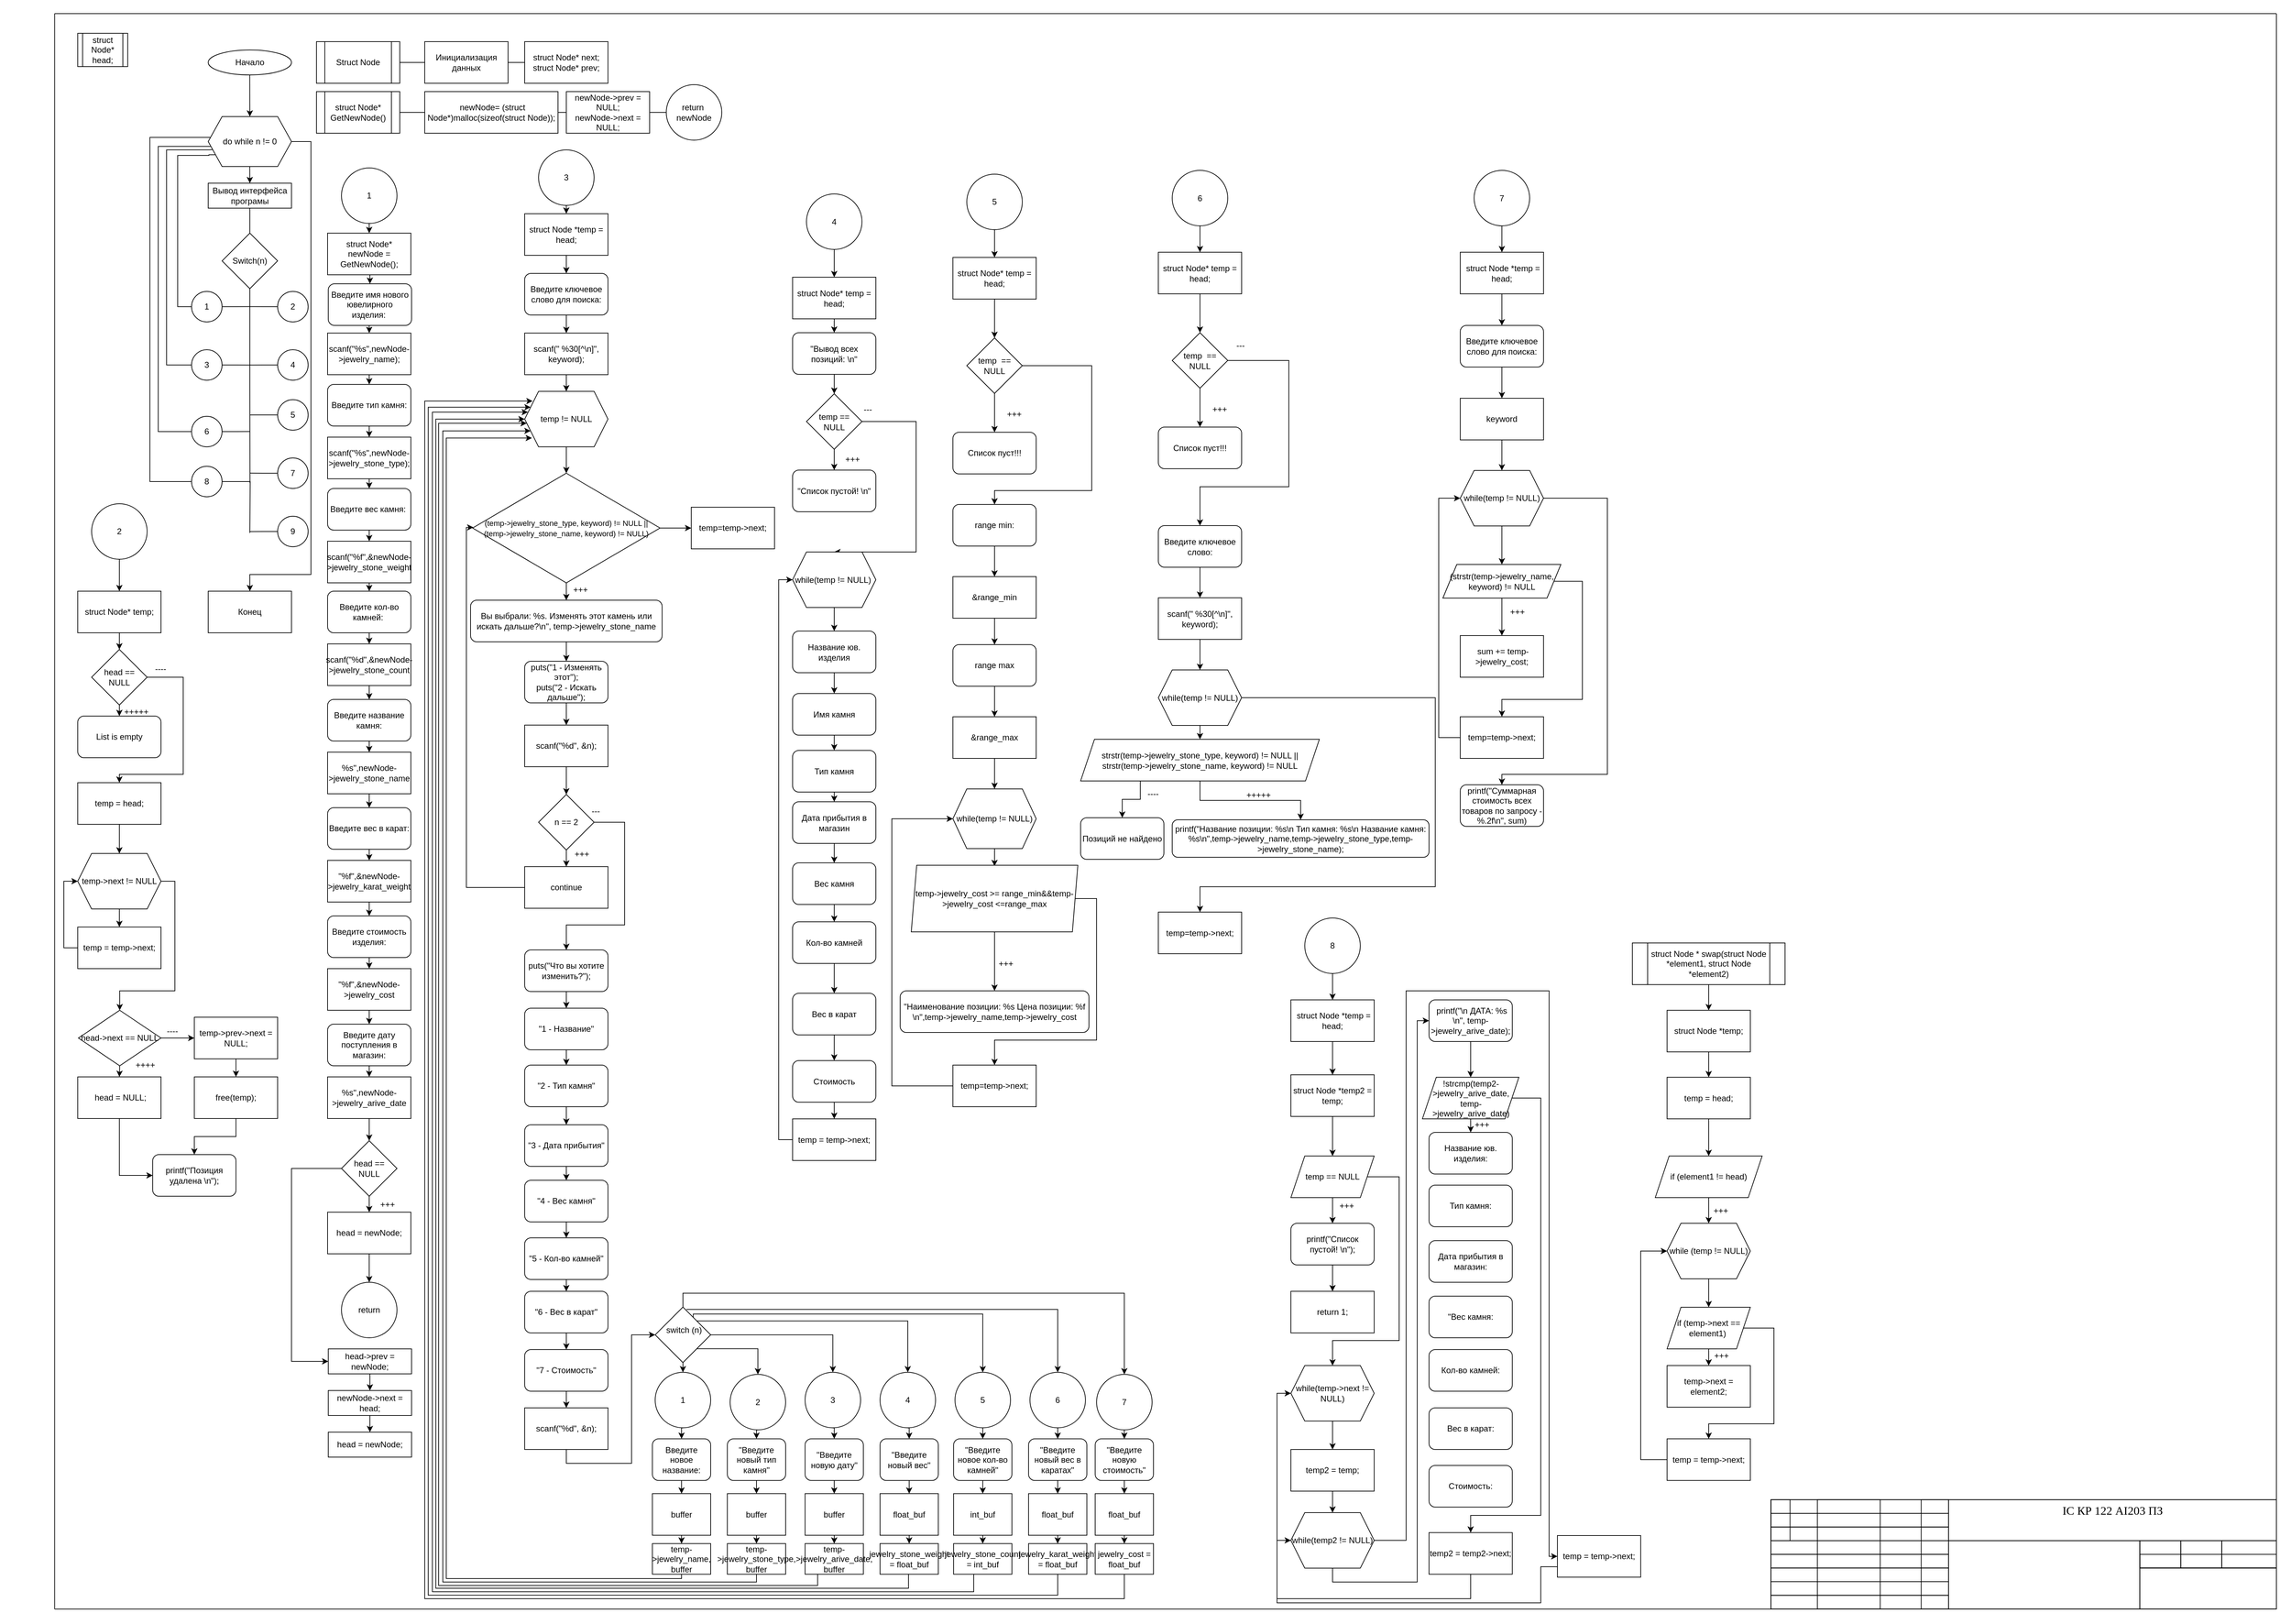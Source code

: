 <mxfile version="14.7.0" type="github">
  <diagram id="L7HbKPoqp5m_SwyzfuJl" name="Страница 1">
    <mxGraphModel dx="4063" dy="2134" grid="1" gridSize="12" guides="1" tooltips="1" connect="1" arrows="0" fold="1" page="1" pageScale="1" pageWidth="3300" pageHeight="2339" math="0" shadow="0">
      <root>
        <mxCell id="0" />
        <mxCell id="1" parent="0" />
        <mxCell id="1buuXYzWd8PRPCw0UcvQ-16" value="" style="endArrow=none;html=1;fontFamily=Times New Roman;fontSize=11;entryX=1;entryY=1;entryDx=0;entryDy=0;exitX=1;exitY=0;exitDx=0;exitDy=0;" parent="1" edge="1">
          <mxGeometry width="50" height="50" relative="1" as="geometry">
            <mxPoint x="78.74" y="2319" as="sourcePoint" />
            <mxPoint x="78.74" y="19.685" as="targetPoint" />
          </mxGeometry>
        </mxCell>
        <mxCell id="1buuXYzWd8PRPCw0UcvQ-20" value="" style="endArrow=none;html=1;fontFamily=Times New Roman;fontSize=11;entryX=1;entryY=0;entryDx=0;entryDy=0;exitX=0;exitY=0;exitDx=0;exitDy=0;" parent="1" edge="1">
          <mxGeometry width="50" height="50" relative="1" as="geometry">
            <mxPoint x="3280.0" y="2319.0" as="sourcePoint" />
            <mxPoint x="78.74" y="2319" as="targetPoint" />
          </mxGeometry>
        </mxCell>
        <mxCell id="1buuXYzWd8PRPCw0UcvQ-23" value="" style="endArrow=none;html=1;fontFamily=Times New Roman;fontSize=11;exitX=0;exitY=0;exitDx=0;exitDy=0;" parent="1" edge="1">
          <mxGeometry width="50" height="50" relative="1" as="geometry">
            <mxPoint x="3280.0" y="2319.0" as="sourcePoint" />
            <mxPoint x="3280" y="19.69" as="targetPoint" />
          </mxGeometry>
        </mxCell>
        <mxCell id="1buuXYzWd8PRPCw0UcvQ-25" value="" style="endArrow=none;html=1;fontFamily=Times New Roman;fontSize=11;entryX=0;entryY=1;entryDx=0;entryDy=0;exitX=1;exitY=1;exitDx=0;exitDy=0;" parent="1" edge="1">
          <mxGeometry width="50" height="50" relative="1" as="geometry">
            <mxPoint x="78.74" y="19.685" as="sourcePoint" />
            <mxPoint x="3280.0" y="19.685" as="targetPoint" />
          </mxGeometry>
        </mxCell>
        <mxCell id="1buuXYzWd8PRPCw0UcvQ-29" value="" style="rounded=0;whiteSpace=wrap;html=1;fontFamily=Times New Roman;strokeColor=#000000;fillColor=none;" parent="1" vertex="1">
          <mxGeometry x="2551.648" y="2161.418" width="728.345" height="157.48" as="geometry" />
        </mxCell>
        <mxCell id="1buuXYzWd8PRPCw0UcvQ-38" value="" style="rounded=0;whiteSpace=wrap;html=1;strokeColor=#000000;fillColor=none;" parent="1" vertex="1">
          <mxGeometry x="2551.65" y="2161.36" width="255.905" height="19.685" as="geometry" />
        </mxCell>
        <mxCell id="1buuXYzWd8PRPCw0UcvQ-39" value="" style="rounded=0;whiteSpace=wrap;html=1;strokeColor=#000000;fillColor=none;" parent="1" vertex="1">
          <mxGeometry x="2551.65" y="2181.05" width="255.905" height="19.685" as="geometry" />
        </mxCell>
        <mxCell id="1buuXYzWd8PRPCw0UcvQ-40" value="" style="rounded=0;whiteSpace=wrap;html=1;strokeColor=#000000;fillColor=none;" parent="1" vertex="1">
          <mxGeometry x="2551.63" y="2200.74" width="255.905" height="19.685" as="geometry" />
        </mxCell>
        <mxCell id="1buuXYzWd8PRPCw0UcvQ-41" value="" style="rounded=0;whiteSpace=wrap;html=1;strokeColor=#000000;fillColor=none;" parent="1" vertex="1">
          <mxGeometry x="2551.63" y="2220.45" width="255.905" height="19.685" as="geometry" />
        </mxCell>
        <mxCell id="1buuXYzWd8PRPCw0UcvQ-42" value="" style="rounded=0;whiteSpace=wrap;html=1;strokeColor=#000000;fillColor=none;" parent="1" vertex="1">
          <mxGeometry x="2551.65" y="2240.11" width="255.905" height="19.685" as="geometry" />
        </mxCell>
        <mxCell id="1buuXYzWd8PRPCw0UcvQ-43" value="" style="rounded=0;whiteSpace=wrap;html=1;strokeColor=#000000;fillColor=none;" parent="1" vertex="1">
          <mxGeometry x="2551.65" y="2259.8" width="255.905" height="19.685" as="geometry" />
        </mxCell>
        <mxCell id="1buuXYzWd8PRPCw0UcvQ-44" value="" style="rounded=0;whiteSpace=wrap;html=1;strokeColor=#000000;fillColor=none;" parent="1" vertex="1">
          <mxGeometry x="2551.63" y="2279.48" width="255.905" height="19.685" as="geometry" />
        </mxCell>
        <mxCell id="1buuXYzWd8PRPCw0UcvQ-45" value="" style="rounded=0;whiteSpace=wrap;html=1;strokeColor=#000000;fillColor=none;" parent="1" vertex="1">
          <mxGeometry x="2551.65" y="2299.17" width="255.905" height="19.685" as="geometry" />
        </mxCell>
        <mxCell id="1buuXYzWd8PRPCw0UcvQ-49" value="" style="rounded=0;whiteSpace=wrap;html=1;strokeColor=#000000;fillColor=none;" parent="1" vertex="1">
          <mxGeometry x="2551.63" y="2161.42" width="27.559" height="59.055" as="geometry" />
        </mxCell>
        <mxCell id="1buuXYzWd8PRPCw0UcvQ-51" value="" style="rounded=0;whiteSpace=wrap;html=1;strokeColor=#000000;fillColor=none;" parent="1" vertex="1">
          <mxGeometry x="2618.58" y="2161.37" width="90.551" height="157.48" as="geometry" />
        </mxCell>
        <mxCell id="1buuXYzWd8PRPCw0UcvQ-53" value="" style="rounded=0;whiteSpace=wrap;html=1;strokeColor=#000000;fillColor=none;" parent="1" vertex="1">
          <mxGeometry x="2768.18" y="2161.42" width="39.37" height="157.48" as="geometry" />
        </mxCell>
        <mxCell id="1buuXYzWd8PRPCw0UcvQ-54" value="" style="rounded=0;whiteSpace=wrap;html=1;fontFamily=Times New Roman;strokeColor=#000000;fillColor=none;" parent="1" vertex="1">
          <mxGeometry x="2807.54" y="2220.43" width="275.59" height="98.425" as="geometry" />
        </mxCell>
        <mxCell id="1buuXYzWd8PRPCw0UcvQ-56" value="" style="rounded=0;whiteSpace=wrap;html=1;fontFamily=Times New Roman;strokeColor=#000000;fillColor=none;" parent="1" vertex="1">
          <mxGeometry x="3083.14" y="2259.8" width="196.85" height="59.05" as="geometry" />
        </mxCell>
        <mxCell id="1buuXYzWd8PRPCw0UcvQ-57" value="" style="rounded=0;whiteSpace=wrap;html=1;fontFamily=Times New Roman;strokeColor=#000000;fillColor=none;" parent="1" vertex="1">
          <mxGeometry x="3083.13" y="2220.45" width="196.85" height="39.37" as="geometry" />
        </mxCell>
        <mxCell id="1buuXYzWd8PRPCw0UcvQ-58" value="" style="rounded=0;whiteSpace=wrap;html=1;strokeColor=#000000;fillColor=none;" parent="1" vertex="1">
          <mxGeometry x="3083.13" y="2220.45" width="59.055" height="39.37" as="geometry" />
        </mxCell>
        <mxCell id="1buuXYzWd8PRPCw0UcvQ-59" value="" style="rounded=0;whiteSpace=wrap;html=1;strokeColor=#000000;fillColor=none;" parent="1" vertex="1">
          <mxGeometry x="3142.18" y="2220.45" width="59.055" height="39.37" as="geometry" />
        </mxCell>
        <mxCell id="1buuXYzWd8PRPCw0UcvQ-60" value="" style="rounded=0;whiteSpace=wrap;html=1;strokeColor=#000000;fillColor=none;" parent="1" vertex="1">
          <mxGeometry x="3201.24" y="2220.43" width="78.74" height="39.37" as="geometry" />
        </mxCell>
        <mxCell id="1buuXYzWd8PRPCw0UcvQ-61" value="&lt;font style=&quot;font-size: 17px&quot;&gt;ІС КР 122 АІ203 ПЗ&lt;/font&gt;" style="rounded=0;whiteSpace=wrap;html=1;fontFamily=Times New Roman;strokeColor=#000000;fillColor=none;verticalAlign=top;" parent="1" vertex="1">
          <mxGeometry x="2807.54" y="2161.37" width="472.44" height="59.055" as="geometry" />
        </mxCell>
        <mxCell id="1buuXYzWd8PRPCw0UcvQ-63" value="" style="rounded=0;whiteSpace=wrap;html=1;strokeColor=#000000;fillColor=none;" parent="1" vertex="1">
          <mxGeometry x="3083.14" y="2240.14" width="196.85" height="19.685" as="geometry" />
        </mxCell>
        <mxCell id="1buuXYzWd8PRPCw0UcvQ-65" value="" style="rounded=0;whiteSpace=wrap;html=1;fillColor=none;strokeColor=none;" parent="1" vertex="1">
          <mxGeometry width="36" height="24.25" as="geometry" />
        </mxCell>
        <mxCell id="1buuXYzWd8PRPCw0UcvQ-66" value="" style="rounded=0;whiteSpace=wrap;html=1;fillColor=none;strokeColor=none;" parent="1" vertex="1">
          <mxGeometry x="3288" y="2328" width="12" height="11.25" as="geometry" />
        </mxCell>
        <mxCell id="LGjzmEfDbxT8cVo_mgAx-46" style="edgeStyle=orthogonalEdgeStyle;rounded=0;orthogonalLoop=1;jettySize=auto;html=1;exitX=1;exitY=0.5;exitDx=0;exitDy=0;entryX=0.5;entryY=0;entryDx=0;entryDy=0;endArrow=classic;endFill=1;" edge="1" parent="1" source="LGjzmEfDbxT8cVo_mgAx-132" target="LGjzmEfDbxT8cVo_mgAx-45">
          <mxGeometry relative="1" as="geometry">
            <mxPoint x="408" y="198" as="sourcePoint" />
            <Array as="points">
              <mxPoint x="448" y="204" />
              <mxPoint x="448" y="828" />
              <mxPoint x="360" y="828" />
            </Array>
          </mxGeometry>
        </mxCell>
        <mxCell id="LGjzmEfDbxT8cVo_mgAx-12" style="edgeStyle=orthogonalEdgeStyle;rounded=0;orthogonalLoop=1;jettySize=auto;html=1;exitX=0.5;exitY=1;exitDx=0;exitDy=0;entryX=0.5;entryY=0;entryDx=0;entryDy=0;endArrow=none;endFill=0;" edge="1" parent="1" source="LGjzmEfDbxT8cVo_mgAx-3" target="LGjzmEfDbxT8cVo_mgAx-9">
          <mxGeometry relative="1" as="geometry" />
        </mxCell>
        <mxCell id="LGjzmEfDbxT8cVo_mgAx-3" value="Вывод интерфейса програмы" style="rounded=0;whiteSpace=wrap;html=1;" vertex="1" parent="1">
          <mxGeometry x="300" y="264" width="120" height="36" as="geometry" />
        </mxCell>
        <mxCell id="LGjzmEfDbxT8cVo_mgAx-5" value="" style="endArrow=classic;html=1;entryX=0.5;entryY=0;entryDx=0;entryDy=0;" edge="1" parent="1">
          <mxGeometry width="50" height="50" relative="1" as="geometry">
            <mxPoint x="359.86" y="108" as="sourcePoint" />
            <mxPoint x="360" y="168" as="targetPoint" />
          </mxGeometry>
        </mxCell>
        <mxCell id="LGjzmEfDbxT8cVo_mgAx-8" value="" style="endArrow=classic;html=1;entryX=0.5;entryY=0;entryDx=0;entryDy=0;" edge="1" parent="1" target="LGjzmEfDbxT8cVo_mgAx-3">
          <mxGeometry width="50" height="50" relative="1" as="geometry">
            <mxPoint x="359.8" y="228" as="sourcePoint" />
            <mxPoint x="359.8" y="250" as="targetPoint" />
          </mxGeometry>
        </mxCell>
        <mxCell id="LGjzmEfDbxT8cVo_mgAx-22" style="edgeStyle=orthogonalEdgeStyle;rounded=0;orthogonalLoop=1;jettySize=auto;html=1;exitX=0.5;exitY=1;exitDx=0;exitDy=0;endArrow=none;endFill=0;" edge="1" parent="1" source="LGjzmEfDbxT8cVo_mgAx-9">
          <mxGeometry relative="1" as="geometry">
            <mxPoint x="360.2" y="696" as="targetPoint" />
          </mxGeometry>
        </mxCell>
        <mxCell id="LGjzmEfDbxT8cVo_mgAx-9" value="Switch(n)" style="rhombus;whiteSpace=wrap;html=1;" vertex="1" parent="1">
          <mxGeometry x="320" y="336" width="80" height="80" as="geometry" />
        </mxCell>
        <mxCell id="LGjzmEfDbxT8cVo_mgAx-10" value="Начало" style="ellipse;whiteSpace=wrap;html=1;" vertex="1" parent="1">
          <mxGeometry x="300" y="72" width="120" height="36" as="geometry" />
        </mxCell>
        <mxCell id="LGjzmEfDbxT8cVo_mgAx-29" style="edgeStyle=orthogonalEdgeStyle;rounded=0;orthogonalLoop=1;jettySize=auto;html=1;exitX=0;exitY=0.5;exitDx=0;exitDy=0;entryX=0.097;entryY=0.764;entryDx=0;entryDy=0;endArrow=none;endFill=0;entryPerimeter=0;" edge="1" parent="1" source="LGjzmEfDbxT8cVo_mgAx-13" target="LGjzmEfDbxT8cVo_mgAx-132">
          <mxGeometry relative="1" as="geometry">
            <mxPoint x="300.96" y="223.62" as="targetPoint" />
            <Array as="points">
              <mxPoint x="256" y="442" />
              <mxPoint x="256" y="224" />
              <mxPoint x="301" y="224" />
              <mxPoint x="301" y="223" />
            </Array>
          </mxGeometry>
        </mxCell>
        <mxCell id="LGjzmEfDbxT8cVo_mgAx-35" style="edgeStyle=orthogonalEdgeStyle;rounded=0;orthogonalLoop=1;jettySize=auto;html=1;exitX=1;exitY=0.5;exitDx=0;exitDy=0;endArrow=none;endFill=0;" edge="1" parent="1" source="LGjzmEfDbxT8cVo_mgAx-13">
          <mxGeometry relative="1" as="geometry">
            <mxPoint x="360" y="441.857" as="targetPoint" />
          </mxGeometry>
        </mxCell>
        <mxCell id="LGjzmEfDbxT8cVo_mgAx-13" value="1" style="ellipse;whiteSpace=wrap;html=1;aspect=fixed;" vertex="1" parent="1">
          <mxGeometry x="276" y="420" width="44" height="44" as="geometry" />
        </mxCell>
        <mxCell id="LGjzmEfDbxT8cVo_mgAx-43" style="edgeStyle=orthogonalEdgeStyle;rounded=0;orthogonalLoop=1;jettySize=auto;html=1;exitX=0;exitY=0.5;exitDx=0;exitDy=0;endArrow=none;endFill=0;" edge="1" parent="1" source="LGjzmEfDbxT8cVo_mgAx-14">
          <mxGeometry relative="1" as="geometry">
            <mxPoint x="360" y="441.857" as="targetPoint" />
          </mxGeometry>
        </mxCell>
        <mxCell id="LGjzmEfDbxT8cVo_mgAx-14" value="2" style="ellipse;whiteSpace=wrap;html=1;aspect=fixed;" vertex="1" parent="1">
          <mxGeometry x="400" y="420" width="44" height="44" as="geometry" />
        </mxCell>
        <mxCell id="LGjzmEfDbxT8cVo_mgAx-30" style="edgeStyle=orthogonalEdgeStyle;rounded=0;orthogonalLoop=1;jettySize=auto;html=1;exitX=0;exitY=0.5;exitDx=0;exitDy=0;entryX=0.053;entryY=0.659;entryDx=0;entryDy=0;endArrow=none;endFill=0;entryPerimeter=0;" edge="1" parent="1" source="LGjzmEfDbxT8cVo_mgAx-15" target="LGjzmEfDbxT8cVo_mgAx-132">
          <mxGeometry relative="1" as="geometry">
            <mxPoint x="305.28" y="216.18" as="targetPoint" />
            <Array as="points">
              <mxPoint x="240" y="526" />
              <mxPoint x="240" y="216" />
              <mxPoint x="302" y="216" />
            </Array>
          </mxGeometry>
        </mxCell>
        <mxCell id="LGjzmEfDbxT8cVo_mgAx-36" style="edgeStyle=orthogonalEdgeStyle;rounded=0;orthogonalLoop=1;jettySize=auto;html=1;exitX=1;exitY=0.5;exitDx=0;exitDy=0;endArrow=none;endFill=0;" edge="1" parent="1" source="LGjzmEfDbxT8cVo_mgAx-15">
          <mxGeometry relative="1" as="geometry">
            <mxPoint x="360" y="526.143" as="targetPoint" />
          </mxGeometry>
        </mxCell>
        <mxCell id="LGjzmEfDbxT8cVo_mgAx-15" value="3" style="ellipse;whiteSpace=wrap;html=1;aspect=fixed;" vertex="1" parent="1">
          <mxGeometry x="276" y="504" width="44" height="44" as="geometry" />
        </mxCell>
        <mxCell id="LGjzmEfDbxT8cVo_mgAx-42" style="edgeStyle=orthogonalEdgeStyle;rounded=0;orthogonalLoop=1;jettySize=auto;html=1;exitX=0;exitY=0.5;exitDx=0;exitDy=0;endArrow=none;endFill=0;" edge="1" parent="1" source="LGjzmEfDbxT8cVo_mgAx-16">
          <mxGeometry relative="1" as="geometry">
            <mxPoint x="360" y="526.143" as="targetPoint" />
          </mxGeometry>
        </mxCell>
        <mxCell id="LGjzmEfDbxT8cVo_mgAx-16" value="4" style="ellipse;whiteSpace=wrap;html=1;aspect=fixed;" vertex="1" parent="1">
          <mxGeometry x="400" y="504" width="44" height="44" as="geometry" />
        </mxCell>
        <mxCell id="LGjzmEfDbxT8cVo_mgAx-31" style="edgeStyle=orthogonalEdgeStyle;rounded=0;orthogonalLoop=1;jettySize=auto;html=1;exitX=0;exitY=0.5;exitDx=0;exitDy=0;entryX=0;entryY=0.75;entryDx=0;entryDy=0;endArrow=none;endFill=0;" edge="1" parent="1" source="LGjzmEfDbxT8cVo_mgAx-17">
          <mxGeometry relative="1" as="geometry">
            <mxPoint x="306.667" y="211.333" as="targetPoint" />
            <Array as="points">
              <mxPoint x="228" y="622" />
              <mxPoint x="228" y="211" />
              <mxPoint x="307" y="211" />
            </Array>
          </mxGeometry>
        </mxCell>
        <mxCell id="LGjzmEfDbxT8cVo_mgAx-37" style="edgeStyle=orthogonalEdgeStyle;rounded=0;orthogonalLoop=1;jettySize=auto;html=1;exitX=1;exitY=0.5;exitDx=0;exitDy=0;endArrow=none;endFill=0;" edge="1" parent="1" source="LGjzmEfDbxT8cVo_mgAx-17">
          <mxGeometry relative="1" as="geometry">
            <mxPoint x="360" y="621.857" as="targetPoint" />
          </mxGeometry>
        </mxCell>
        <mxCell id="LGjzmEfDbxT8cVo_mgAx-17" value="6" style="ellipse;whiteSpace=wrap;html=1;aspect=fixed;" vertex="1" parent="1">
          <mxGeometry x="276" y="600" width="44" height="44" as="geometry" />
        </mxCell>
        <mxCell id="LGjzmEfDbxT8cVo_mgAx-41" style="edgeStyle=orthogonalEdgeStyle;rounded=0;orthogonalLoop=1;jettySize=auto;html=1;exitX=0;exitY=0.5;exitDx=0;exitDy=0;endArrow=none;endFill=0;" edge="1" parent="1" source="LGjzmEfDbxT8cVo_mgAx-18">
          <mxGeometry relative="1" as="geometry">
            <mxPoint x="360" y="598.048" as="targetPoint" />
          </mxGeometry>
        </mxCell>
        <mxCell id="LGjzmEfDbxT8cVo_mgAx-18" value="5" style="ellipse;whiteSpace=wrap;html=1;aspect=fixed;" vertex="1" parent="1">
          <mxGeometry x="400" y="576" width="44" height="44" as="geometry" />
        </mxCell>
        <mxCell id="LGjzmEfDbxT8cVo_mgAx-34" style="edgeStyle=orthogonalEdgeStyle;rounded=0;orthogonalLoop=1;jettySize=auto;html=1;exitX=0;exitY=0.5;exitDx=0;exitDy=0;entryX=0;entryY=0.5;entryDx=0;entryDy=0;endArrow=none;endFill=0;" edge="1" parent="1" source="LGjzmEfDbxT8cVo_mgAx-21">
          <mxGeometry relative="1" as="geometry">
            <mxPoint x="312" y="198" as="targetPoint" />
            <Array as="points">
              <mxPoint x="216" y="694" />
              <mxPoint x="216" y="198" />
            </Array>
          </mxGeometry>
        </mxCell>
        <mxCell id="LGjzmEfDbxT8cVo_mgAx-38" style="edgeStyle=orthogonalEdgeStyle;rounded=0;orthogonalLoop=1;jettySize=auto;html=1;exitX=1;exitY=0.5;exitDx=0;exitDy=0;endArrow=none;endFill=0;" edge="1" parent="1" source="LGjzmEfDbxT8cVo_mgAx-21">
          <mxGeometry relative="1" as="geometry">
            <mxPoint x="360" y="768" as="targetPoint" />
          </mxGeometry>
        </mxCell>
        <mxCell id="LGjzmEfDbxT8cVo_mgAx-21" value="8" style="ellipse;whiteSpace=wrap;html=1;aspect=fixed;" vertex="1" parent="1">
          <mxGeometry x="276" y="672" width="44" height="44" as="geometry" />
        </mxCell>
        <mxCell id="LGjzmEfDbxT8cVo_mgAx-40" style="edgeStyle=orthogonalEdgeStyle;rounded=0;orthogonalLoop=1;jettySize=auto;html=1;exitX=0;exitY=0.5;exitDx=0;exitDy=0;endArrow=none;endFill=0;" edge="1" parent="1" source="LGjzmEfDbxT8cVo_mgAx-32">
          <mxGeometry relative="1" as="geometry">
            <mxPoint x="360" y="681.857" as="targetPoint" />
          </mxGeometry>
        </mxCell>
        <mxCell id="LGjzmEfDbxT8cVo_mgAx-32" value="7" style="ellipse;whiteSpace=wrap;html=1;aspect=fixed;" vertex="1" parent="1">
          <mxGeometry x="400" y="660" width="44" height="44" as="geometry" />
        </mxCell>
        <mxCell id="LGjzmEfDbxT8cVo_mgAx-39" style="edgeStyle=orthogonalEdgeStyle;rounded=0;orthogonalLoop=1;jettySize=auto;html=1;exitX=0;exitY=0.5;exitDx=0;exitDy=0;endArrow=none;endFill=0;" edge="1" parent="1" source="LGjzmEfDbxT8cVo_mgAx-33">
          <mxGeometry relative="1" as="geometry">
            <mxPoint x="360" y="766.143" as="targetPoint" />
          </mxGeometry>
        </mxCell>
        <mxCell id="LGjzmEfDbxT8cVo_mgAx-33" value="9" style="ellipse;whiteSpace=wrap;html=1;aspect=fixed;" vertex="1" parent="1">
          <mxGeometry x="400" y="744" width="44" height="44" as="geometry" />
        </mxCell>
        <mxCell id="LGjzmEfDbxT8cVo_mgAx-45" value="Конец" style="rounded=0;whiteSpace=wrap;html=1;" vertex="1" parent="1">
          <mxGeometry x="300" y="852" width="120" height="60" as="geometry" />
        </mxCell>
        <mxCell id="LGjzmEfDbxT8cVo_mgAx-48" value="struct Node* head;" style="shape=process;whiteSpace=wrap;html=1;backgroundOutline=1;" vertex="1" parent="1">
          <mxGeometry x="112" y="48" width="72" height="48" as="geometry" />
        </mxCell>
        <mxCell id="LGjzmEfDbxT8cVo_mgAx-54" style="edgeStyle=orthogonalEdgeStyle;rounded=0;orthogonalLoop=1;jettySize=auto;html=1;exitX=1;exitY=0.5;exitDx=0;exitDy=0;endArrow=none;endFill=0;" edge="1" parent="1" source="LGjzmEfDbxT8cVo_mgAx-49" target="LGjzmEfDbxT8cVo_mgAx-50">
          <mxGeometry relative="1" as="geometry" />
        </mxCell>
        <mxCell id="LGjzmEfDbxT8cVo_mgAx-49" value="Struct Node" style="shape=process;whiteSpace=wrap;html=1;backgroundOutline=1;" vertex="1" parent="1">
          <mxGeometry x="456" y="60" width="120" height="60" as="geometry" />
        </mxCell>
        <mxCell id="LGjzmEfDbxT8cVo_mgAx-55" style="edgeStyle=orthogonalEdgeStyle;rounded=0;orthogonalLoop=1;jettySize=auto;html=1;exitX=1;exitY=0.5;exitDx=0;exitDy=0;endArrow=none;endFill=0;" edge="1" parent="1" source="LGjzmEfDbxT8cVo_mgAx-50" target="LGjzmEfDbxT8cVo_mgAx-52">
          <mxGeometry relative="1" as="geometry" />
        </mxCell>
        <mxCell id="LGjzmEfDbxT8cVo_mgAx-50" value="Инициализация данных" style="rounded=0;whiteSpace=wrap;html=1;" vertex="1" parent="1">
          <mxGeometry x="612" y="60" width="120" height="60" as="geometry" />
        </mxCell>
        <mxCell id="LGjzmEfDbxT8cVo_mgAx-52" value="&lt;div&gt;struct Node* next;&lt;/div&gt;&lt;div&gt;&lt;span&gt;	&lt;/span&gt;struct Node* prev;&lt;/div&gt;" style="rounded=0;whiteSpace=wrap;html=1;" vertex="1" parent="1">
          <mxGeometry x="756" y="60" width="120" height="60" as="geometry" />
        </mxCell>
        <mxCell id="LGjzmEfDbxT8cVo_mgAx-63" style="edgeStyle=orthogonalEdgeStyle;rounded=0;orthogonalLoop=1;jettySize=auto;html=1;exitX=1;exitY=0.5;exitDx=0;exitDy=0;entryX=0;entryY=0.5;entryDx=0;entryDy=0;endArrow=none;endFill=0;" edge="1" parent="1" source="LGjzmEfDbxT8cVo_mgAx-61" target="LGjzmEfDbxT8cVo_mgAx-62">
          <mxGeometry relative="1" as="geometry" />
        </mxCell>
        <mxCell id="LGjzmEfDbxT8cVo_mgAx-61" value="struct Node* GetNewNode()" style="shape=process;whiteSpace=wrap;html=1;backgroundOutline=1;" vertex="1" parent="1">
          <mxGeometry x="456" y="132" width="120" height="60" as="geometry" />
        </mxCell>
        <mxCell id="LGjzmEfDbxT8cVo_mgAx-65" style="edgeStyle=orthogonalEdgeStyle;rounded=0;orthogonalLoop=1;jettySize=auto;html=1;exitX=1;exitY=0.5;exitDx=0;exitDy=0;entryX=0;entryY=0.5;entryDx=0;entryDy=0;endArrow=none;endFill=0;" edge="1" parent="1" source="LGjzmEfDbxT8cVo_mgAx-62" target="LGjzmEfDbxT8cVo_mgAx-64">
          <mxGeometry relative="1" as="geometry" />
        </mxCell>
        <mxCell id="LGjzmEfDbxT8cVo_mgAx-62" value="&lt;div&gt;&amp;nbsp;newNode&lt;span&gt;= (struct Node*)malloc(sizeof(struct Node));&lt;/span&gt;&lt;/div&gt;" style="rounded=0;whiteSpace=wrap;html=1;" vertex="1" parent="1">
          <mxGeometry x="612" y="132" width="192" height="60" as="geometry" />
        </mxCell>
        <mxCell id="LGjzmEfDbxT8cVo_mgAx-67" style="edgeStyle=orthogonalEdgeStyle;rounded=0;orthogonalLoop=1;jettySize=auto;html=1;exitX=1;exitY=0.5;exitDx=0;exitDy=0;entryX=0;entryY=0.5;entryDx=0;entryDy=0;endArrow=none;endFill=0;" edge="1" parent="1" source="LGjzmEfDbxT8cVo_mgAx-64">
          <mxGeometry relative="1" as="geometry">
            <mxPoint x="960" y="162" as="targetPoint" />
          </mxGeometry>
        </mxCell>
        <mxCell id="LGjzmEfDbxT8cVo_mgAx-64" value="newNode-&gt;prev = NULL;&#xa;	newNode-&gt;next = NULL;" style="rounded=0;whiteSpace=wrap;html=1;" vertex="1" parent="1">
          <mxGeometry x="816" y="132" width="120" height="60" as="geometry" />
        </mxCell>
        <mxCell id="LGjzmEfDbxT8cVo_mgAx-68" value="return&amp;nbsp;&lt;br&gt;newNode" style="ellipse;whiteSpace=wrap;html=1;aspect=fixed;" vertex="1" parent="1">
          <mxGeometry x="960" y="122" width="80" height="80" as="geometry" />
        </mxCell>
        <mxCell id="LGjzmEfDbxT8cVo_mgAx-71" style="edgeStyle=orthogonalEdgeStyle;rounded=0;orthogonalLoop=1;jettySize=auto;html=1;exitX=0.5;exitY=1;exitDx=0;exitDy=0;entryX=0.5;entryY=0;entryDx=0;entryDy=0;endArrow=classic;endFill=1;" edge="1" parent="1" source="LGjzmEfDbxT8cVo_mgAx-69" target="LGjzmEfDbxT8cVo_mgAx-70">
          <mxGeometry relative="1" as="geometry" />
        </mxCell>
        <mxCell id="LGjzmEfDbxT8cVo_mgAx-69" value="1" style="ellipse;whiteSpace=wrap;html=1;aspect=fixed;" vertex="1" parent="1">
          <mxGeometry x="492" y="242" width="80" height="80" as="geometry" />
        </mxCell>
        <mxCell id="LGjzmEfDbxT8cVo_mgAx-73" style="edgeStyle=orthogonalEdgeStyle;rounded=0;orthogonalLoop=1;jettySize=auto;html=1;exitX=0.5;exitY=1;exitDx=0;exitDy=0;entryX=0.5;entryY=0;entryDx=0;entryDy=0;endArrow=classic;endFill=1;" edge="1" parent="1" source="LGjzmEfDbxT8cVo_mgAx-70" target="LGjzmEfDbxT8cVo_mgAx-72">
          <mxGeometry relative="1" as="geometry" />
        </mxCell>
        <mxCell id="LGjzmEfDbxT8cVo_mgAx-70" value="struct Node* newNode = GetNewNode();" style="rounded=0;whiteSpace=wrap;html=1;" vertex="1" parent="1">
          <mxGeometry x="472" y="336" width="120" height="60" as="geometry" />
        </mxCell>
        <mxCell id="LGjzmEfDbxT8cVo_mgAx-75" style="edgeStyle=orthogonalEdgeStyle;rounded=0;orthogonalLoop=1;jettySize=auto;html=1;exitX=0.5;exitY=1;exitDx=0;exitDy=0;entryX=0.5;entryY=0;entryDx=0;entryDy=0;endArrow=classic;endFill=1;" edge="1" parent="1" source="LGjzmEfDbxT8cVo_mgAx-72" target="LGjzmEfDbxT8cVo_mgAx-74">
          <mxGeometry relative="1" as="geometry" />
        </mxCell>
        <mxCell id="LGjzmEfDbxT8cVo_mgAx-72" value="Введите имя нового ювелирного изделия:&amp;nbsp;" style="rounded=1;whiteSpace=wrap;html=1;" vertex="1" parent="1">
          <mxGeometry x="473" y="409" width="120" height="60" as="geometry" />
        </mxCell>
        <mxCell id="LGjzmEfDbxT8cVo_mgAx-100" style="edgeStyle=orthogonalEdgeStyle;rounded=0;orthogonalLoop=1;jettySize=auto;html=1;exitX=0.5;exitY=1;exitDx=0;exitDy=0;entryX=0.5;entryY=0;entryDx=0;entryDy=0;endArrow=classic;endFill=1;" edge="1" parent="1" source="LGjzmEfDbxT8cVo_mgAx-74" target="LGjzmEfDbxT8cVo_mgAx-77">
          <mxGeometry relative="1" as="geometry" />
        </mxCell>
        <mxCell id="LGjzmEfDbxT8cVo_mgAx-74" value="scanf(&quot;%s&quot;,newNode-&amp;gt;jewelry_name);" style="rounded=0;whiteSpace=wrap;html=1;" vertex="1" parent="1">
          <mxGeometry x="472" y="480" width="120" height="60" as="geometry" />
        </mxCell>
        <mxCell id="LGjzmEfDbxT8cVo_mgAx-76" style="edgeStyle=orthogonalEdgeStyle;rounded=0;orthogonalLoop=1;jettySize=auto;html=1;exitX=0.5;exitY=1;exitDx=0;exitDy=0;entryX=0.5;entryY=0;entryDx=0;entryDy=0;endArrow=classic;endFill=1;" edge="1" source="LGjzmEfDbxT8cVo_mgAx-77" target="LGjzmEfDbxT8cVo_mgAx-78" parent="1">
          <mxGeometry relative="1" as="geometry" />
        </mxCell>
        <mxCell id="LGjzmEfDbxT8cVo_mgAx-77" value="Введите тип камня:" style="rounded=1;whiteSpace=wrap;html=1;" vertex="1" parent="1">
          <mxGeometry x="472" y="554" width="120" height="60" as="geometry" />
        </mxCell>
        <mxCell id="LGjzmEfDbxT8cVo_mgAx-101" style="edgeStyle=orthogonalEdgeStyle;rounded=0;orthogonalLoop=1;jettySize=auto;html=1;exitX=0.5;exitY=1;exitDx=0;exitDy=0;entryX=0.5;entryY=0;entryDx=0;entryDy=0;endArrow=classic;endFill=1;" edge="1" parent="1" source="LGjzmEfDbxT8cVo_mgAx-78" target="LGjzmEfDbxT8cVo_mgAx-80">
          <mxGeometry relative="1" as="geometry" />
        </mxCell>
        <mxCell id="LGjzmEfDbxT8cVo_mgAx-78" value="scanf(&quot;%s&quot;,newNode-&amp;gt;jewelry_stone_type);" style="rounded=0;whiteSpace=wrap;html=1;" vertex="1" parent="1">
          <mxGeometry x="472" y="630" width="120" height="60" as="geometry" />
        </mxCell>
        <mxCell id="LGjzmEfDbxT8cVo_mgAx-79" style="edgeStyle=orthogonalEdgeStyle;rounded=0;orthogonalLoop=1;jettySize=auto;html=1;exitX=0.5;exitY=1;exitDx=0;exitDy=0;entryX=0.5;entryY=0;entryDx=0;entryDy=0;endArrow=classic;endFill=1;" edge="1" source="LGjzmEfDbxT8cVo_mgAx-80" target="LGjzmEfDbxT8cVo_mgAx-81" parent="1">
          <mxGeometry relative="1" as="geometry" />
        </mxCell>
        <mxCell id="LGjzmEfDbxT8cVo_mgAx-80" value="Введите вес камня:&amp;nbsp;" style="rounded=1;whiteSpace=wrap;html=1;" vertex="1" parent="1">
          <mxGeometry x="472" y="704" width="120" height="60" as="geometry" />
        </mxCell>
        <mxCell id="LGjzmEfDbxT8cVo_mgAx-102" style="edgeStyle=orthogonalEdgeStyle;rounded=0;orthogonalLoop=1;jettySize=auto;html=1;exitX=0.5;exitY=1;exitDx=0;exitDy=0;entryX=0.5;entryY=0;entryDx=0;entryDy=0;endArrow=classic;endFill=1;" edge="1" parent="1" source="LGjzmEfDbxT8cVo_mgAx-81" target="LGjzmEfDbxT8cVo_mgAx-83">
          <mxGeometry relative="1" as="geometry" />
        </mxCell>
        <mxCell id="LGjzmEfDbxT8cVo_mgAx-81" value="scanf(&quot;%f&quot;,&amp;amp;newNode-&amp;gt;jewelry_stone_weight" style="rounded=0;whiteSpace=wrap;html=1;" vertex="1" parent="1">
          <mxGeometry x="472" y="780" width="120" height="60" as="geometry" />
        </mxCell>
        <mxCell id="LGjzmEfDbxT8cVo_mgAx-82" style="edgeStyle=orthogonalEdgeStyle;rounded=0;orthogonalLoop=1;jettySize=auto;html=1;exitX=0.5;exitY=1;exitDx=0;exitDy=0;entryX=0.5;entryY=0;entryDx=0;entryDy=0;endArrow=classic;endFill=1;" edge="1" source="LGjzmEfDbxT8cVo_mgAx-83" target="LGjzmEfDbxT8cVo_mgAx-84" parent="1">
          <mxGeometry relative="1" as="geometry" />
        </mxCell>
        <mxCell id="LGjzmEfDbxT8cVo_mgAx-83" value="Введите кол-во камней:&amp;nbsp;" style="rounded=1;whiteSpace=wrap;html=1;" vertex="1" parent="1">
          <mxGeometry x="472" y="852" width="120" height="60" as="geometry" />
        </mxCell>
        <mxCell id="LGjzmEfDbxT8cVo_mgAx-104" style="edgeStyle=orthogonalEdgeStyle;rounded=0;orthogonalLoop=1;jettySize=auto;html=1;exitX=0.5;exitY=1;exitDx=0;exitDy=0;entryX=0.5;entryY=0;entryDx=0;entryDy=0;endArrow=classic;endFill=1;" edge="1" parent="1" source="LGjzmEfDbxT8cVo_mgAx-84" target="LGjzmEfDbxT8cVo_mgAx-86">
          <mxGeometry relative="1" as="geometry" />
        </mxCell>
        <mxCell id="LGjzmEfDbxT8cVo_mgAx-84" value="scanf(&quot;%d&quot;,&amp;amp;newNode-&amp;gt;jewelry_stone_count" style="rounded=0;whiteSpace=wrap;html=1;" vertex="1" parent="1">
          <mxGeometry x="472" y="928" width="120" height="60" as="geometry" />
        </mxCell>
        <mxCell id="LGjzmEfDbxT8cVo_mgAx-85" style="edgeStyle=orthogonalEdgeStyle;rounded=0;orthogonalLoop=1;jettySize=auto;html=1;exitX=0.5;exitY=1;exitDx=0;exitDy=0;entryX=0.5;entryY=0;entryDx=0;entryDy=0;endArrow=classic;endFill=1;" edge="1" source="LGjzmEfDbxT8cVo_mgAx-86" target="LGjzmEfDbxT8cVo_mgAx-87" parent="1">
          <mxGeometry relative="1" as="geometry" />
        </mxCell>
        <mxCell id="LGjzmEfDbxT8cVo_mgAx-86" value="Введите название камня:" style="rounded=1;whiteSpace=wrap;html=1;" vertex="1" parent="1">
          <mxGeometry x="472" y="1008" width="120" height="60" as="geometry" />
        </mxCell>
        <mxCell id="LGjzmEfDbxT8cVo_mgAx-105" style="edgeStyle=orthogonalEdgeStyle;rounded=0;orthogonalLoop=1;jettySize=auto;html=1;exitX=0.5;exitY=1;exitDx=0;exitDy=0;entryX=0.5;entryY=0;entryDx=0;entryDy=0;endArrow=classic;endFill=1;" edge="1" parent="1" source="LGjzmEfDbxT8cVo_mgAx-87" target="LGjzmEfDbxT8cVo_mgAx-89">
          <mxGeometry relative="1" as="geometry" />
        </mxCell>
        <mxCell id="LGjzmEfDbxT8cVo_mgAx-87" value="%s&quot;,newNode-&amp;gt;jewelry_stone_name" style="rounded=0;whiteSpace=wrap;html=1;" vertex="1" parent="1">
          <mxGeometry x="472" y="1084" width="120" height="60" as="geometry" />
        </mxCell>
        <mxCell id="LGjzmEfDbxT8cVo_mgAx-88" style="edgeStyle=orthogonalEdgeStyle;rounded=0;orthogonalLoop=1;jettySize=auto;html=1;exitX=0.5;exitY=1;exitDx=0;exitDy=0;entryX=0.5;entryY=0;entryDx=0;entryDy=0;endArrow=classic;endFill=1;" edge="1" source="LGjzmEfDbxT8cVo_mgAx-89" target="LGjzmEfDbxT8cVo_mgAx-90" parent="1">
          <mxGeometry relative="1" as="geometry" />
        </mxCell>
        <mxCell id="LGjzmEfDbxT8cVo_mgAx-89" value="Введите вес в карат:" style="rounded=1;whiteSpace=wrap;html=1;" vertex="1" parent="1">
          <mxGeometry x="472" y="1164" width="120" height="60" as="geometry" />
        </mxCell>
        <mxCell id="LGjzmEfDbxT8cVo_mgAx-106" style="edgeStyle=orthogonalEdgeStyle;rounded=0;orthogonalLoop=1;jettySize=auto;html=1;exitX=0.5;exitY=1;exitDx=0;exitDy=0;entryX=0.5;entryY=0;entryDx=0;entryDy=0;endArrow=classic;endFill=1;" edge="1" parent="1" source="LGjzmEfDbxT8cVo_mgAx-90" target="LGjzmEfDbxT8cVo_mgAx-92">
          <mxGeometry relative="1" as="geometry" />
        </mxCell>
        <mxCell id="LGjzmEfDbxT8cVo_mgAx-90" value="&quot;%f&quot;,&amp;amp;newNode-&amp;gt;jewelry_karat_weight" style="rounded=0;whiteSpace=wrap;html=1;" vertex="1" parent="1">
          <mxGeometry x="472" y="1240" width="120" height="60" as="geometry" />
        </mxCell>
        <mxCell id="LGjzmEfDbxT8cVo_mgAx-91" style="edgeStyle=orthogonalEdgeStyle;rounded=0;orthogonalLoop=1;jettySize=auto;html=1;exitX=0.5;exitY=1;exitDx=0;exitDy=0;entryX=0.5;entryY=0;entryDx=0;entryDy=0;endArrow=classic;endFill=1;" edge="1" source="LGjzmEfDbxT8cVo_mgAx-92" target="LGjzmEfDbxT8cVo_mgAx-93" parent="1">
          <mxGeometry relative="1" as="geometry" />
        </mxCell>
        <mxCell id="LGjzmEfDbxT8cVo_mgAx-92" value="Введите стоимость изделия:" style="rounded=1;whiteSpace=wrap;html=1;" vertex="1" parent="1">
          <mxGeometry x="472" y="1320" width="120" height="60" as="geometry" />
        </mxCell>
        <mxCell id="LGjzmEfDbxT8cVo_mgAx-107" style="edgeStyle=orthogonalEdgeStyle;rounded=0;orthogonalLoop=1;jettySize=auto;html=1;exitX=0.5;exitY=1;exitDx=0;exitDy=0;entryX=0.5;entryY=0;entryDx=0;entryDy=0;endArrow=classic;endFill=1;" edge="1" parent="1" source="LGjzmEfDbxT8cVo_mgAx-93" target="LGjzmEfDbxT8cVo_mgAx-95">
          <mxGeometry relative="1" as="geometry" />
        </mxCell>
        <mxCell id="LGjzmEfDbxT8cVo_mgAx-93" value="&quot;%f&quot;,&amp;amp;newNode-&amp;gt;jewelry_cost" style="rounded=0;whiteSpace=wrap;html=1;" vertex="1" parent="1">
          <mxGeometry x="472" y="1396" width="120" height="60" as="geometry" />
        </mxCell>
        <mxCell id="LGjzmEfDbxT8cVo_mgAx-94" style="edgeStyle=orthogonalEdgeStyle;rounded=0;orthogonalLoop=1;jettySize=auto;html=1;exitX=0.5;exitY=1;exitDx=0;exitDy=0;entryX=0.5;entryY=0;entryDx=0;entryDy=0;endArrow=classic;endFill=1;" edge="1" source="LGjzmEfDbxT8cVo_mgAx-95" target="LGjzmEfDbxT8cVo_mgAx-96" parent="1">
          <mxGeometry relative="1" as="geometry" />
        </mxCell>
        <mxCell id="LGjzmEfDbxT8cVo_mgAx-95" value="Введите дату поступления в магазин:" style="rounded=1;whiteSpace=wrap;html=1;" vertex="1" parent="1">
          <mxGeometry x="472" y="1476" width="120" height="60" as="geometry" />
        </mxCell>
        <mxCell id="LGjzmEfDbxT8cVo_mgAx-112" style="edgeStyle=orthogonalEdgeStyle;rounded=0;orthogonalLoop=1;jettySize=auto;html=1;exitX=0.5;exitY=1;exitDx=0;exitDy=0;entryX=0.5;entryY=0;entryDx=0;entryDy=0;endArrow=classic;endFill=1;" edge="1" parent="1" source="LGjzmEfDbxT8cVo_mgAx-96" target="LGjzmEfDbxT8cVo_mgAx-111">
          <mxGeometry relative="1" as="geometry" />
        </mxCell>
        <mxCell id="LGjzmEfDbxT8cVo_mgAx-96" value="%s&quot;,newNode-&amp;gt;jewelry_arive_date" style="rounded=0;whiteSpace=wrap;html=1;" vertex="1" parent="1">
          <mxGeometry x="472" y="1552" width="120" height="60" as="geometry" />
        </mxCell>
        <mxCell id="LGjzmEfDbxT8cVo_mgAx-115" style="edgeStyle=orthogonalEdgeStyle;rounded=0;orthogonalLoop=1;jettySize=auto;html=1;exitX=0.5;exitY=1;exitDx=0;exitDy=0;entryX=0.5;entryY=0;entryDx=0;entryDy=0;endArrow=classic;endFill=1;" edge="1" parent="1" source="LGjzmEfDbxT8cVo_mgAx-111" target="LGjzmEfDbxT8cVo_mgAx-113">
          <mxGeometry relative="1" as="geometry" />
        </mxCell>
        <mxCell id="LGjzmEfDbxT8cVo_mgAx-126" style="edgeStyle=orthogonalEdgeStyle;rounded=0;orthogonalLoop=1;jettySize=auto;html=1;exitX=0;exitY=0.5;exitDx=0;exitDy=0;entryX=0;entryY=0.5;entryDx=0;entryDy=0;endArrow=classic;endFill=1;" edge="1" parent="1" source="LGjzmEfDbxT8cVo_mgAx-111" target="LGjzmEfDbxT8cVo_mgAx-122">
          <mxGeometry relative="1" as="geometry">
            <Array as="points">
              <mxPoint x="420" y="1684" />
              <mxPoint x="420" y="1962" />
            </Array>
          </mxGeometry>
        </mxCell>
        <mxCell id="LGjzmEfDbxT8cVo_mgAx-111" value="head == NULL" style="rhombus;whiteSpace=wrap;html=1;" vertex="1" parent="1">
          <mxGeometry x="492" y="1644" width="80" height="80" as="geometry" />
        </mxCell>
        <mxCell id="LGjzmEfDbxT8cVo_mgAx-118" style="edgeStyle=orthogonalEdgeStyle;rounded=0;orthogonalLoop=1;jettySize=auto;html=1;exitX=0.5;exitY=1;exitDx=0;exitDy=0;entryX=0.5;entryY=0;entryDx=0;entryDy=0;endArrow=classic;endFill=1;" edge="1" parent="1" source="LGjzmEfDbxT8cVo_mgAx-113" target="LGjzmEfDbxT8cVo_mgAx-117">
          <mxGeometry relative="1" as="geometry" />
        </mxCell>
        <mxCell id="LGjzmEfDbxT8cVo_mgAx-113" value="head = newNode;" style="rounded=0;whiteSpace=wrap;html=1;" vertex="1" parent="1">
          <mxGeometry x="472" y="1747" width="120" height="60" as="geometry" />
        </mxCell>
        <mxCell id="LGjzmEfDbxT8cVo_mgAx-116" value="+++" style="text;html=1;align=center;verticalAlign=middle;resizable=0;points=[];autosize=1;strokeColor=none;" vertex="1" parent="1">
          <mxGeometry x="540" y="1724" width="36" height="24" as="geometry" />
        </mxCell>
        <mxCell id="LGjzmEfDbxT8cVo_mgAx-117" value="return" style="ellipse;whiteSpace=wrap;html=1;aspect=fixed;" vertex="1" parent="1">
          <mxGeometry x="492" y="1848" width="80" height="80" as="geometry" />
        </mxCell>
        <mxCell id="LGjzmEfDbxT8cVo_mgAx-127" style="edgeStyle=orthogonalEdgeStyle;rounded=0;orthogonalLoop=1;jettySize=auto;html=1;exitX=0.5;exitY=1;exitDx=0;exitDy=0;entryX=0.5;entryY=0;entryDx=0;entryDy=0;endArrow=classic;endFill=1;" edge="1" parent="1" source="LGjzmEfDbxT8cVo_mgAx-122" target="LGjzmEfDbxT8cVo_mgAx-123">
          <mxGeometry relative="1" as="geometry" />
        </mxCell>
        <mxCell id="LGjzmEfDbxT8cVo_mgAx-122" value="head-&amp;gt;prev = newNode;" style="rounded=0;whiteSpace=wrap;html=1;" vertex="1" parent="1">
          <mxGeometry x="473" y="1944" width="120" height="36" as="geometry" />
        </mxCell>
        <mxCell id="LGjzmEfDbxT8cVo_mgAx-128" style="edgeStyle=orthogonalEdgeStyle;rounded=0;orthogonalLoop=1;jettySize=auto;html=1;exitX=0.5;exitY=1;exitDx=0;exitDy=0;entryX=0.5;entryY=0;entryDx=0;entryDy=0;endArrow=classic;endFill=1;" edge="1" parent="1" source="LGjzmEfDbxT8cVo_mgAx-123" target="LGjzmEfDbxT8cVo_mgAx-124">
          <mxGeometry relative="1" as="geometry" />
        </mxCell>
        <mxCell id="LGjzmEfDbxT8cVo_mgAx-123" value="newNode-&amp;gt;next = head;" style="rounded=0;whiteSpace=wrap;html=1;" vertex="1" parent="1">
          <mxGeometry x="473" y="2004" width="120" height="36" as="geometry" />
        </mxCell>
        <mxCell id="LGjzmEfDbxT8cVo_mgAx-124" value="head = newNode;" style="rounded=0;whiteSpace=wrap;html=1;" vertex="1" parent="1">
          <mxGeometry x="473" y="2064" width="120" height="36" as="geometry" />
        </mxCell>
        <mxCell id="LGjzmEfDbxT8cVo_mgAx-133" style="edgeStyle=orthogonalEdgeStyle;rounded=0;orthogonalLoop=1;jettySize=auto;html=1;exitX=0.5;exitY=1;exitDx=0;exitDy=0;endArrow=classic;endFill=1;entryX=0.5;entryY=0;entryDx=0;entryDy=0;" edge="1" parent="1" source="LGjzmEfDbxT8cVo_mgAx-129" target="LGjzmEfDbxT8cVo_mgAx-135">
          <mxGeometry relative="1" as="geometry">
            <mxPoint x="172" y="842" as="targetPoint" />
          </mxGeometry>
        </mxCell>
        <mxCell id="LGjzmEfDbxT8cVo_mgAx-129" value="2" style="ellipse;whiteSpace=wrap;html=1;aspect=fixed;" vertex="1" parent="1">
          <mxGeometry x="132" y="726" width="80" height="80" as="geometry" />
        </mxCell>
        <mxCell id="LGjzmEfDbxT8cVo_mgAx-132" value="&lt;span&gt;do while&amp;nbsp;n != 0&lt;/span&gt;" style="shape=hexagon;perimeter=hexagonPerimeter2;whiteSpace=wrap;html=1;fixedSize=1;" vertex="1" parent="1">
          <mxGeometry x="300" y="168" width="120" height="72" as="geometry" />
        </mxCell>
        <mxCell id="LGjzmEfDbxT8cVo_mgAx-137" style="edgeStyle=orthogonalEdgeStyle;rounded=0;orthogonalLoop=1;jettySize=auto;html=1;exitX=0.5;exitY=1;exitDx=0;exitDy=0;entryX=0.5;entryY=0;entryDx=0;entryDy=0;endArrow=classic;endFill=1;" edge="1" parent="1" source="LGjzmEfDbxT8cVo_mgAx-135" target="LGjzmEfDbxT8cVo_mgAx-136">
          <mxGeometry relative="1" as="geometry" />
        </mxCell>
        <mxCell id="LGjzmEfDbxT8cVo_mgAx-135" value="struct Node* temp;" style="rounded=0;whiteSpace=wrap;html=1;" vertex="1" parent="1">
          <mxGeometry x="112" y="852" width="120" height="60" as="geometry" />
        </mxCell>
        <mxCell id="LGjzmEfDbxT8cVo_mgAx-140" style="edgeStyle=orthogonalEdgeStyle;rounded=0;orthogonalLoop=1;jettySize=auto;html=1;exitX=0.5;exitY=1;exitDx=0;exitDy=0;entryX=0.5;entryY=0;entryDx=0;entryDy=0;endArrow=classic;endFill=1;" edge="1" parent="1" source="LGjzmEfDbxT8cVo_mgAx-136" target="LGjzmEfDbxT8cVo_mgAx-139">
          <mxGeometry relative="1" as="geometry" />
        </mxCell>
        <mxCell id="LGjzmEfDbxT8cVo_mgAx-147" style="edgeStyle=orthogonalEdgeStyle;rounded=0;orthogonalLoop=1;jettySize=auto;html=1;exitX=1;exitY=0.5;exitDx=0;exitDy=0;entryX=0.5;entryY=0;entryDx=0;entryDy=0;endArrow=classic;endFill=1;" edge="1" parent="1" source="LGjzmEfDbxT8cVo_mgAx-136" target="LGjzmEfDbxT8cVo_mgAx-142">
          <mxGeometry relative="1" as="geometry">
            <Array as="points">
              <mxPoint x="264" y="976" />
              <mxPoint x="264" y="1116" />
              <mxPoint x="172" y="1116" />
            </Array>
          </mxGeometry>
        </mxCell>
        <mxCell id="LGjzmEfDbxT8cVo_mgAx-136" value="head == NULL" style="rhombus;whiteSpace=wrap;html=1;" vertex="1" parent="1">
          <mxGeometry x="132" y="936" width="80" height="80" as="geometry" />
        </mxCell>
        <mxCell id="LGjzmEfDbxT8cVo_mgAx-139" value="List is empty" style="rounded=1;whiteSpace=wrap;html=1;" vertex="1" parent="1">
          <mxGeometry x="112" y="1032" width="120" height="60" as="geometry" />
        </mxCell>
        <mxCell id="LGjzmEfDbxT8cVo_mgAx-141" value="+++++" style="text;html=1;align=center;verticalAlign=middle;resizable=0;points=[];autosize=1;strokeColor=none;" vertex="1" parent="1">
          <mxGeometry x="172" y="1014" width="48" height="24" as="geometry" />
        </mxCell>
        <mxCell id="LGjzmEfDbxT8cVo_mgAx-146" style="edgeStyle=orthogonalEdgeStyle;rounded=0;orthogonalLoop=1;jettySize=auto;html=1;exitX=0.5;exitY=1;exitDx=0;exitDy=0;entryX=0.5;entryY=0;entryDx=0;entryDy=0;endArrow=classic;endFill=1;" edge="1" parent="1" source="LGjzmEfDbxT8cVo_mgAx-142" target="LGjzmEfDbxT8cVo_mgAx-145">
          <mxGeometry relative="1" as="geometry" />
        </mxCell>
        <mxCell id="LGjzmEfDbxT8cVo_mgAx-142" value="temp = head;" style="rounded=0;whiteSpace=wrap;html=1;" vertex="1" parent="1">
          <mxGeometry x="112" y="1128" width="120" height="60" as="geometry" />
        </mxCell>
        <mxCell id="LGjzmEfDbxT8cVo_mgAx-144" value="----" style="text;html=1;align=center;verticalAlign=middle;resizable=0;points=[];autosize=1;strokeColor=none;" vertex="1" parent="1">
          <mxGeometry x="213" y="952" width="36" height="24" as="geometry" />
        </mxCell>
        <mxCell id="LGjzmEfDbxT8cVo_mgAx-149" style="edgeStyle=orthogonalEdgeStyle;rounded=0;orthogonalLoop=1;jettySize=auto;html=1;exitX=0.5;exitY=1;exitDx=0;exitDy=0;entryX=0.5;entryY=0;entryDx=0;entryDy=0;endArrow=classic;endFill=1;" edge="1" parent="1" source="LGjzmEfDbxT8cVo_mgAx-145" target="LGjzmEfDbxT8cVo_mgAx-148">
          <mxGeometry relative="1" as="geometry" />
        </mxCell>
        <mxCell id="LGjzmEfDbxT8cVo_mgAx-154" style="edgeStyle=orthogonalEdgeStyle;rounded=0;orthogonalLoop=1;jettySize=auto;html=1;exitX=1;exitY=0.5;exitDx=0;exitDy=0;entryX=0.5;entryY=0;entryDx=0;entryDy=0;endArrow=classic;endFill=1;" edge="1" parent="1" source="LGjzmEfDbxT8cVo_mgAx-145" target="LGjzmEfDbxT8cVo_mgAx-153">
          <mxGeometry relative="1" as="geometry">
            <Array as="points">
              <mxPoint x="252" y="1270" />
              <mxPoint x="252" y="1428" />
              <mxPoint x="173" y="1428" />
            </Array>
          </mxGeometry>
        </mxCell>
        <mxCell id="LGjzmEfDbxT8cVo_mgAx-145" value="temp-&amp;gt;next != NULL" style="shape=hexagon;perimeter=hexagonPerimeter2;whiteSpace=wrap;html=1;fixedSize=1;" vertex="1" parent="1">
          <mxGeometry x="112" y="1230" width="120" height="80" as="geometry" />
        </mxCell>
        <mxCell id="LGjzmEfDbxT8cVo_mgAx-150" style="edgeStyle=orthogonalEdgeStyle;rounded=0;orthogonalLoop=1;jettySize=auto;html=1;exitX=0;exitY=0.5;exitDx=0;exitDy=0;entryX=0;entryY=0.5;entryDx=0;entryDy=0;endArrow=classic;endFill=1;" edge="1" parent="1" source="LGjzmEfDbxT8cVo_mgAx-148" target="LGjzmEfDbxT8cVo_mgAx-145">
          <mxGeometry relative="1" as="geometry" />
        </mxCell>
        <mxCell id="LGjzmEfDbxT8cVo_mgAx-148" value="temp = temp-&amp;gt;next;" style="rounded=0;whiteSpace=wrap;html=1;" vertex="1" parent="1">
          <mxGeometry x="112" y="1336" width="120" height="60" as="geometry" />
        </mxCell>
        <mxCell id="LGjzmEfDbxT8cVo_mgAx-156" style="edgeStyle=orthogonalEdgeStyle;rounded=0;orthogonalLoop=1;jettySize=auto;html=1;exitX=0.5;exitY=1;exitDx=0;exitDy=0;entryX=0.5;entryY=0;entryDx=0;entryDy=0;endArrow=classic;endFill=1;" edge="1" parent="1" source="LGjzmEfDbxT8cVo_mgAx-153" target="LGjzmEfDbxT8cVo_mgAx-155">
          <mxGeometry relative="1" as="geometry" />
        </mxCell>
        <mxCell id="LGjzmEfDbxT8cVo_mgAx-159" style="edgeStyle=orthogonalEdgeStyle;rounded=0;orthogonalLoop=1;jettySize=auto;html=1;exitX=1;exitY=0.5;exitDx=0;exitDy=0;entryX=0;entryY=0.5;entryDx=0;entryDy=0;endArrow=classic;endFill=1;" edge="1" parent="1" source="LGjzmEfDbxT8cVo_mgAx-153" target="LGjzmEfDbxT8cVo_mgAx-158">
          <mxGeometry relative="1" as="geometry" />
        </mxCell>
        <mxCell id="LGjzmEfDbxT8cVo_mgAx-153" value="head-&amp;gt;next == NULL" style="rhombus;whiteSpace=wrap;html=1;" vertex="1" parent="1">
          <mxGeometry x="113" y="1456" width="119" height="80" as="geometry" />
        </mxCell>
        <mxCell id="LGjzmEfDbxT8cVo_mgAx-164" style="edgeStyle=orthogonalEdgeStyle;rounded=0;orthogonalLoop=1;jettySize=auto;html=1;exitX=0.5;exitY=1;exitDx=0;exitDy=0;entryX=0;entryY=0.5;entryDx=0;entryDy=0;endArrow=classic;endFill=1;" edge="1" parent="1" source="LGjzmEfDbxT8cVo_mgAx-155" target="LGjzmEfDbxT8cVo_mgAx-162">
          <mxGeometry relative="1" as="geometry" />
        </mxCell>
        <mxCell id="LGjzmEfDbxT8cVo_mgAx-155" value="&amp;nbsp;head = NULL;" style="rounded=0;whiteSpace=wrap;html=1;" vertex="1" parent="1">
          <mxGeometry x="112" y="1552" width="120" height="60" as="geometry" />
        </mxCell>
        <mxCell id="LGjzmEfDbxT8cVo_mgAx-157" value="++++" style="text;html=1;align=center;verticalAlign=middle;resizable=0;points=[];autosize=1;strokeColor=none;" vertex="1" parent="1">
          <mxGeometry x="185" y="1523" width="48" height="24" as="geometry" />
        </mxCell>
        <mxCell id="LGjzmEfDbxT8cVo_mgAx-161" style="edgeStyle=orthogonalEdgeStyle;rounded=0;orthogonalLoop=1;jettySize=auto;html=1;exitX=0.5;exitY=1;exitDx=0;exitDy=0;entryX=0.5;entryY=0;entryDx=0;entryDy=0;endArrow=classic;endFill=1;" edge="1" parent="1" source="LGjzmEfDbxT8cVo_mgAx-158" target="LGjzmEfDbxT8cVo_mgAx-160">
          <mxGeometry relative="1" as="geometry" />
        </mxCell>
        <mxCell id="LGjzmEfDbxT8cVo_mgAx-158" value="temp-&amp;gt;prev-&amp;gt;next = NULL;" style="rounded=0;whiteSpace=wrap;html=1;" vertex="1" parent="1">
          <mxGeometry x="280" y="1466" width="120" height="60" as="geometry" />
        </mxCell>
        <mxCell id="LGjzmEfDbxT8cVo_mgAx-163" style="edgeStyle=orthogonalEdgeStyle;rounded=0;orthogonalLoop=1;jettySize=auto;html=1;exitX=0.5;exitY=1;exitDx=0;exitDy=0;entryX=0.5;entryY=0;entryDx=0;entryDy=0;endArrow=classic;endFill=1;" edge="1" parent="1" source="LGjzmEfDbxT8cVo_mgAx-160" target="LGjzmEfDbxT8cVo_mgAx-162">
          <mxGeometry relative="1" as="geometry" />
        </mxCell>
        <mxCell id="LGjzmEfDbxT8cVo_mgAx-160" value="free(temp);" style="rounded=0;whiteSpace=wrap;html=1;" vertex="1" parent="1">
          <mxGeometry x="280" y="1552" width="120" height="60" as="geometry" />
        </mxCell>
        <mxCell id="LGjzmEfDbxT8cVo_mgAx-162" value="printf(&quot;Позиция удалена \n&quot;);" style="rounded=1;whiteSpace=wrap;html=1;" vertex="1" parent="1">
          <mxGeometry x="220" y="1664" width="120" height="60" as="geometry" />
        </mxCell>
        <mxCell id="LGjzmEfDbxT8cVo_mgAx-165" value="----" style="text;html=1;align=center;verticalAlign=middle;resizable=0;points=[];autosize=1;strokeColor=none;" vertex="1" parent="1">
          <mxGeometry x="230" y="1474" width="36" height="24" as="geometry" />
        </mxCell>
        <mxCell id="LGjzmEfDbxT8cVo_mgAx-168" style="edgeStyle=orthogonalEdgeStyle;rounded=0;orthogonalLoop=1;jettySize=auto;html=1;exitX=0.5;exitY=1;exitDx=0;exitDy=0;entryX=0.5;entryY=0;entryDx=0;entryDy=0;endArrow=classic;endFill=1;" edge="1" parent="1" source="LGjzmEfDbxT8cVo_mgAx-166" target="LGjzmEfDbxT8cVo_mgAx-167">
          <mxGeometry relative="1" as="geometry" />
        </mxCell>
        <mxCell id="LGjzmEfDbxT8cVo_mgAx-166" value="3" style="ellipse;whiteSpace=wrap;html=1;aspect=fixed;" vertex="1" parent="1">
          <mxGeometry x="776" y="216" width="80" height="80" as="geometry" />
        </mxCell>
        <mxCell id="LGjzmEfDbxT8cVo_mgAx-170" style="edgeStyle=orthogonalEdgeStyle;rounded=0;orthogonalLoop=1;jettySize=auto;html=1;exitX=0.5;exitY=1;exitDx=0;exitDy=0;entryX=0.5;entryY=0;entryDx=0;entryDy=0;endArrow=classic;endFill=1;" edge="1" parent="1" source="LGjzmEfDbxT8cVo_mgAx-167" target="LGjzmEfDbxT8cVo_mgAx-169">
          <mxGeometry relative="1" as="geometry" />
        </mxCell>
        <mxCell id="LGjzmEfDbxT8cVo_mgAx-167" value="struct Node *temp = head;" style="rounded=0;whiteSpace=wrap;html=1;" vertex="1" parent="1">
          <mxGeometry x="756" y="308" width="120" height="60" as="geometry" />
        </mxCell>
        <mxCell id="LGjzmEfDbxT8cVo_mgAx-209" style="edgeStyle=orthogonalEdgeStyle;rounded=0;orthogonalLoop=1;jettySize=auto;html=1;exitX=0.5;exitY=1;exitDx=0;exitDy=0;entryX=0.5;entryY=0;entryDx=0;entryDy=0;endArrow=classic;endFill=1;" edge="1" parent="1" source="LGjzmEfDbxT8cVo_mgAx-169" target="LGjzmEfDbxT8cVo_mgAx-171">
          <mxGeometry relative="1" as="geometry" />
        </mxCell>
        <mxCell id="LGjzmEfDbxT8cVo_mgAx-169" value="Введите ключевое слово для поиска:" style="rounded=1;whiteSpace=wrap;html=1;" vertex="1" parent="1">
          <mxGeometry x="756" y="394" width="120" height="60" as="geometry" />
        </mxCell>
        <mxCell id="LGjzmEfDbxT8cVo_mgAx-210" style="edgeStyle=orthogonalEdgeStyle;rounded=0;orthogonalLoop=1;jettySize=auto;html=1;exitX=0.5;exitY=1;exitDx=0;exitDy=0;entryX=0.5;entryY=0;entryDx=0;entryDy=0;endArrow=classic;endFill=1;" edge="1" parent="1" source="LGjzmEfDbxT8cVo_mgAx-171" target="LGjzmEfDbxT8cVo_mgAx-208">
          <mxGeometry relative="1" as="geometry" />
        </mxCell>
        <mxCell id="LGjzmEfDbxT8cVo_mgAx-171" value="scanf(&quot; %30[^\n]&quot;, keyword);" style="rounded=0;whiteSpace=wrap;html=1;" vertex="1" parent="1">
          <mxGeometry x="756" y="480" width="120" height="60" as="geometry" />
        </mxCell>
        <mxCell id="LGjzmEfDbxT8cVo_mgAx-176" style="edgeStyle=orthogonalEdgeStyle;rounded=0;orthogonalLoop=1;jettySize=auto;html=1;exitX=0.5;exitY=1;exitDx=0;exitDy=0;entryX=0.5;entryY=0;entryDx=0;entryDy=0;endArrow=classic;endFill=1;" edge="1" parent="1" source="LGjzmEfDbxT8cVo_mgAx-173" target="LGjzmEfDbxT8cVo_mgAx-175">
          <mxGeometry relative="1" as="geometry">
            <mxPoint x="816" y="843" as="sourcePoint" />
          </mxGeometry>
        </mxCell>
        <mxCell id="LGjzmEfDbxT8cVo_mgAx-293" style="edgeStyle=orthogonalEdgeStyle;rounded=0;orthogonalLoop=1;jettySize=auto;html=1;exitX=1;exitY=0.5;exitDx=0;exitDy=0;endArrow=classic;endFill=1;entryX=0;entryY=0.5;entryDx=0;entryDy=0;" edge="1" parent="1" source="LGjzmEfDbxT8cVo_mgAx-173" target="LGjzmEfDbxT8cVo_mgAx-292">
          <mxGeometry relative="1" as="geometry">
            <Array as="points">
              <mxPoint x="984" y="761" />
              <mxPoint x="984" y="761" />
            </Array>
          </mxGeometry>
        </mxCell>
        <mxCell id="LGjzmEfDbxT8cVo_mgAx-173" value="&lt;font style=&quot;font-size: 11px&quot;&gt;(temp-&amp;gt;jewelry_stone_type, keyword) != NULL || (temp-&amp;gt;jewelry_stone_name, keyword) != NULL)&lt;/font&gt;" style="rhombus;whiteSpace=wrap;html=1;" vertex="1" parent="1">
          <mxGeometry x="681" y="682" width="270" height="158" as="geometry" />
        </mxCell>
        <mxCell id="LGjzmEfDbxT8cVo_mgAx-178" style="edgeStyle=orthogonalEdgeStyle;rounded=0;orthogonalLoop=1;jettySize=auto;html=1;exitX=0.5;exitY=1;exitDx=0;exitDy=0;endArrow=classic;endFill=1;entryX=0.5;entryY=0;entryDx=0;entryDy=0;" edge="1" parent="1" source="LGjzmEfDbxT8cVo_mgAx-175" target="LGjzmEfDbxT8cVo_mgAx-177">
          <mxGeometry relative="1" as="geometry">
            <mxPoint x="816" y="949" as="targetPoint" />
          </mxGeometry>
        </mxCell>
        <mxCell id="LGjzmEfDbxT8cVo_mgAx-175" value="Вы выбрали: %s. Изменять этот камень или искать дальше?\n&quot;, temp-&amp;gt;jewelry_stone_name" style="rounded=1;whiteSpace=wrap;html=1;" vertex="1" parent="1">
          <mxGeometry x="678" y="865" width="276" height="60" as="geometry" />
        </mxCell>
        <mxCell id="LGjzmEfDbxT8cVo_mgAx-180" style="edgeStyle=orthogonalEdgeStyle;rounded=0;orthogonalLoop=1;jettySize=auto;html=1;exitX=0.5;exitY=1;exitDx=0;exitDy=0;entryX=0.5;entryY=0;entryDx=0;entryDy=0;endArrow=classic;endFill=1;" edge="1" parent="1" source="LGjzmEfDbxT8cVo_mgAx-177" target="LGjzmEfDbxT8cVo_mgAx-179">
          <mxGeometry relative="1" as="geometry" />
        </mxCell>
        <mxCell id="LGjzmEfDbxT8cVo_mgAx-177" value="&lt;div&gt;puts(&quot;1 - Изменять этот&quot;);&lt;/div&gt;&lt;div&gt;&lt;span&gt;puts(&quot;2 - Искать дальше&quot;);&lt;/span&gt;&lt;/div&gt;" style="rounded=1;whiteSpace=wrap;html=1;" vertex="1" parent="1">
          <mxGeometry x="756" y="953" width="120" height="60" as="geometry" />
        </mxCell>
        <mxCell id="LGjzmEfDbxT8cVo_mgAx-182" style="edgeStyle=orthogonalEdgeStyle;rounded=0;orthogonalLoop=1;jettySize=auto;html=1;exitX=0.5;exitY=1;exitDx=0;exitDy=0;entryX=0.5;entryY=0;entryDx=0;entryDy=0;endArrow=classic;endFill=1;" edge="1" parent="1" source="LGjzmEfDbxT8cVo_mgAx-179" target="LGjzmEfDbxT8cVo_mgAx-181">
          <mxGeometry relative="1" as="geometry" />
        </mxCell>
        <mxCell id="LGjzmEfDbxT8cVo_mgAx-179" value="scanf(&quot;%d&quot;, &amp;amp;n);" style="rounded=0;whiteSpace=wrap;html=1;" vertex="1" parent="1">
          <mxGeometry x="756" y="1045" width="120" height="60" as="geometry" />
        </mxCell>
        <mxCell id="LGjzmEfDbxT8cVo_mgAx-184" style="edgeStyle=orthogonalEdgeStyle;rounded=0;orthogonalLoop=1;jettySize=auto;html=1;exitX=0.5;exitY=1;exitDx=0;exitDy=0;entryX=0.5;entryY=0;entryDx=0;entryDy=0;endArrow=classic;endFill=1;" edge="1" parent="1" source="LGjzmEfDbxT8cVo_mgAx-181" target="LGjzmEfDbxT8cVo_mgAx-183">
          <mxGeometry relative="1" as="geometry" />
        </mxCell>
        <mxCell id="LGjzmEfDbxT8cVo_mgAx-190" style="edgeStyle=orthogonalEdgeStyle;rounded=0;orthogonalLoop=1;jettySize=auto;html=1;exitX=1;exitY=0.5;exitDx=0;exitDy=0;entryX=0.5;entryY=0;entryDx=0;entryDy=0;endArrow=classic;endFill=1;" edge="1" parent="1" source="LGjzmEfDbxT8cVo_mgAx-181" target="LGjzmEfDbxT8cVo_mgAx-189">
          <mxGeometry relative="1" as="geometry">
            <Array as="points">
              <mxPoint x="900" y="1185" />
              <mxPoint x="900" y="1333" />
              <mxPoint x="816" y="1333" />
            </Array>
          </mxGeometry>
        </mxCell>
        <mxCell id="LGjzmEfDbxT8cVo_mgAx-181" value="n == 2" style="rhombus;whiteSpace=wrap;html=1;" vertex="1" parent="1">
          <mxGeometry x="776" y="1145" width="80" height="80" as="geometry" />
        </mxCell>
        <mxCell id="LGjzmEfDbxT8cVo_mgAx-185" style="edgeStyle=orthogonalEdgeStyle;rounded=0;orthogonalLoop=1;jettySize=auto;html=1;exitX=0;exitY=0.5;exitDx=0;exitDy=0;entryX=0.004;entryY=0.494;entryDx=0;entryDy=0;endArrow=classic;endFill=1;entryPerimeter=0;" edge="1" parent="1" source="LGjzmEfDbxT8cVo_mgAx-183" target="LGjzmEfDbxT8cVo_mgAx-173">
          <mxGeometry relative="1" as="geometry">
            <mxPoint x="681" y="764" as="targetPoint" />
            <Array as="points">
              <mxPoint x="672" y="1279" />
              <mxPoint x="672" y="760" />
            </Array>
          </mxGeometry>
        </mxCell>
        <mxCell id="LGjzmEfDbxT8cVo_mgAx-183" value="continue" style="rounded=0;whiteSpace=wrap;html=1;" vertex="1" parent="1">
          <mxGeometry x="756" y="1249" width="120" height="60" as="geometry" />
        </mxCell>
        <mxCell id="LGjzmEfDbxT8cVo_mgAx-186" value="+++" style="text;html=1;align=center;verticalAlign=middle;resizable=0;points=[];autosize=1;strokeColor=none;" vertex="1" parent="1">
          <mxGeometry x="820" y="1219" width="36" height="24" as="geometry" />
        </mxCell>
        <mxCell id="LGjzmEfDbxT8cVo_mgAx-187" value="---" style="text;html=1;align=center;verticalAlign=middle;resizable=0;points=[];autosize=1;strokeColor=none;" vertex="1" parent="1">
          <mxGeometry x="840" y="1157" width="36" height="24" as="geometry" />
        </mxCell>
        <mxCell id="LGjzmEfDbxT8cVo_mgAx-199" style="edgeStyle=orthogonalEdgeStyle;rounded=0;orthogonalLoop=1;jettySize=auto;html=1;exitX=0.5;exitY=1;exitDx=0;exitDy=0;endArrow=classic;endFill=1;" edge="1" parent="1" source="LGjzmEfDbxT8cVo_mgAx-189" target="LGjzmEfDbxT8cVo_mgAx-191">
          <mxGeometry relative="1" as="geometry" />
        </mxCell>
        <mxCell id="LGjzmEfDbxT8cVo_mgAx-189" value="puts(&quot;Что вы хотите изменить?&quot;);" style="rounded=1;whiteSpace=wrap;html=1;" vertex="1" parent="1">
          <mxGeometry x="756" y="1369" width="120" height="60" as="geometry" />
        </mxCell>
        <mxCell id="LGjzmEfDbxT8cVo_mgAx-200" style="edgeStyle=orthogonalEdgeStyle;rounded=0;orthogonalLoop=1;jettySize=auto;html=1;exitX=0.5;exitY=1;exitDx=0;exitDy=0;entryX=0.5;entryY=0;entryDx=0;entryDy=0;endArrow=classic;endFill=1;" edge="1" parent="1" source="LGjzmEfDbxT8cVo_mgAx-191" target="LGjzmEfDbxT8cVo_mgAx-193">
          <mxGeometry relative="1" as="geometry" />
        </mxCell>
        <mxCell id="LGjzmEfDbxT8cVo_mgAx-191" value="&quot;1 - Название&quot;" style="rounded=1;whiteSpace=wrap;html=1;" vertex="1" parent="1">
          <mxGeometry x="756" y="1453" width="120" height="60" as="geometry" />
        </mxCell>
        <mxCell id="LGjzmEfDbxT8cVo_mgAx-202" style="edgeStyle=orthogonalEdgeStyle;rounded=0;orthogonalLoop=1;jettySize=auto;html=1;exitX=0.5;exitY=1;exitDx=0;exitDy=0;entryX=0.5;entryY=0;entryDx=0;entryDy=0;endArrow=classic;endFill=1;" edge="1" parent="1" source="LGjzmEfDbxT8cVo_mgAx-192" target="LGjzmEfDbxT8cVo_mgAx-195">
          <mxGeometry relative="1" as="geometry" />
        </mxCell>
        <mxCell id="LGjzmEfDbxT8cVo_mgAx-192" value="&quot;3 - Дата прибытия&quot;" style="rounded=1;whiteSpace=wrap;html=1;" vertex="1" parent="1">
          <mxGeometry x="756" y="1621" width="120" height="60" as="geometry" />
        </mxCell>
        <mxCell id="LGjzmEfDbxT8cVo_mgAx-201" style="edgeStyle=orthogonalEdgeStyle;rounded=0;orthogonalLoop=1;jettySize=auto;html=1;exitX=0.5;exitY=1;exitDx=0;exitDy=0;endArrow=classic;endFill=1;" edge="1" parent="1" source="LGjzmEfDbxT8cVo_mgAx-193" target="LGjzmEfDbxT8cVo_mgAx-192">
          <mxGeometry relative="1" as="geometry" />
        </mxCell>
        <mxCell id="LGjzmEfDbxT8cVo_mgAx-193" value="&quot;2 - Тип камня&quot;" style="rounded=1;whiteSpace=wrap;html=1;" vertex="1" parent="1">
          <mxGeometry x="756" y="1535" width="120" height="60" as="geometry" />
        </mxCell>
        <mxCell id="LGjzmEfDbxT8cVo_mgAx-203" style="edgeStyle=orthogonalEdgeStyle;rounded=0;orthogonalLoop=1;jettySize=auto;html=1;exitX=0.5;exitY=1;exitDx=0;exitDy=0;entryX=0.5;entryY=0;entryDx=0;entryDy=0;endArrow=classic;endFill=1;" edge="1" parent="1" source="LGjzmEfDbxT8cVo_mgAx-195" target="LGjzmEfDbxT8cVo_mgAx-196">
          <mxGeometry relative="1" as="geometry" />
        </mxCell>
        <mxCell id="LGjzmEfDbxT8cVo_mgAx-195" value="&quot;4 - Вес камня&quot;" style="rounded=1;whiteSpace=wrap;html=1;" vertex="1" parent="1">
          <mxGeometry x="756" y="1701" width="120" height="60" as="geometry" />
        </mxCell>
        <mxCell id="LGjzmEfDbxT8cVo_mgAx-204" style="edgeStyle=orthogonalEdgeStyle;rounded=0;orthogonalLoop=1;jettySize=auto;html=1;exitX=0.5;exitY=1;exitDx=0;exitDy=0;entryX=0.5;entryY=0;entryDx=0;entryDy=0;endArrow=classic;endFill=1;" edge="1" parent="1" source="LGjzmEfDbxT8cVo_mgAx-196" target="LGjzmEfDbxT8cVo_mgAx-197">
          <mxGeometry relative="1" as="geometry" />
        </mxCell>
        <mxCell id="LGjzmEfDbxT8cVo_mgAx-196" value="&quot;5 - Кол-во камней&quot;" style="rounded=1;whiteSpace=wrap;html=1;" vertex="1" parent="1">
          <mxGeometry x="756" y="1784" width="120" height="60" as="geometry" />
        </mxCell>
        <mxCell id="LGjzmEfDbxT8cVo_mgAx-205" style="edgeStyle=orthogonalEdgeStyle;rounded=0;orthogonalLoop=1;jettySize=auto;html=1;exitX=0.5;exitY=1;exitDx=0;exitDy=0;entryX=0.5;entryY=0;entryDx=0;entryDy=0;endArrow=classic;endFill=1;" edge="1" parent="1" source="LGjzmEfDbxT8cVo_mgAx-197" target="LGjzmEfDbxT8cVo_mgAx-198">
          <mxGeometry relative="1" as="geometry" />
        </mxCell>
        <mxCell id="LGjzmEfDbxT8cVo_mgAx-197" value="&quot;6 - Вес в карат&quot;" style="rounded=1;whiteSpace=wrap;html=1;" vertex="1" parent="1">
          <mxGeometry x="756" y="1861" width="120" height="60" as="geometry" />
        </mxCell>
        <mxCell id="LGjzmEfDbxT8cVo_mgAx-207" style="edgeStyle=orthogonalEdgeStyle;rounded=0;orthogonalLoop=1;jettySize=auto;html=1;exitX=0.5;exitY=1;exitDx=0;exitDy=0;entryX=0.5;entryY=0;entryDx=0;entryDy=0;endArrow=classic;endFill=1;" edge="1" parent="1" source="LGjzmEfDbxT8cVo_mgAx-198" target="LGjzmEfDbxT8cVo_mgAx-206">
          <mxGeometry relative="1" as="geometry" />
        </mxCell>
        <mxCell id="LGjzmEfDbxT8cVo_mgAx-198" value="&quot;7 - Стоимость&quot;" style="rounded=1;whiteSpace=wrap;html=1;" vertex="1" parent="1">
          <mxGeometry x="756" y="1945" width="120" height="60" as="geometry" />
        </mxCell>
        <mxCell id="LGjzmEfDbxT8cVo_mgAx-213" style="edgeStyle=orthogonalEdgeStyle;rounded=0;orthogonalLoop=1;jettySize=auto;html=1;exitX=0.5;exitY=1;exitDx=0;exitDy=0;entryX=0;entryY=0.5;entryDx=0;entryDy=0;endArrow=classic;endFill=1;" edge="1" parent="1" source="LGjzmEfDbxT8cVo_mgAx-206" target="LGjzmEfDbxT8cVo_mgAx-212">
          <mxGeometry relative="1" as="geometry" />
        </mxCell>
        <mxCell id="LGjzmEfDbxT8cVo_mgAx-206" value="scanf(&quot;%d&quot;, &amp;amp;n);" style="rounded=0;whiteSpace=wrap;html=1;" vertex="1" parent="1">
          <mxGeometry x="756" y="2029" width="120" height="60" as="geometry" />
        </mxCell>
        <mxCell id="LGjzmEfDbxT8cVo_mgAx-211" style="edgeStyle=orthogonalEdgeStyle;rounded=0;orthogonalLoop=1;jettySize=auto;html=1;exitX=0.5;exitY=1;exitDx=0;exitDy=0;entryX=0.5;entryY=0;entryDx=0;entryDy=0;endArrow=classic;endFill=1;" edge="1" parent="1" source="LGjzmEfDbxT8cVo_mgAx-208" target="LGjzmEfDbxT8cVo_mgAx-173">
          <mxGeometry relative="1" as="geometry" />
        </mxCell>
        <mxCell id="LGjzmEfDbxT8cVo_mgAx-208" value="temp != NULL" style="shape=hexagon;perimeter=hexagonPerimeter2;whiteSpace=wrap;html=1;fixedSize=1;" vertex="1" parent="1">
          <mxGeometry x="756" y="564" width="120" height="80" as="geometry" />
        </mxCell>
        <mxCell id="LGjzmEfDbxT8cVo_mgAx-228" style="edgeStyle=orthogonalEdgeStyle;rounded=0;orthogonalLoop=1;jettySize=auto;html=1;exitX=0.5;exitY=1;exitDx=0;exitDy=0;entryX=0.5;entryY=0;entryDx=0;entryDy=0;endArrow=classic;endFill=1;" edge="1" parent="1" source="LGjzmEfDbxT8cVo_mgAx-212" target="LGjzmEfDbxT8cVo_mgAx-214">
          <mxGeometry relative="1" as="geometry" />
        </mxCell>
        <mxCell id="LGjzmEfDbxT8cVo_mgAx-231" style="edgeStyle=orthogonalEdgeStyle;rounded=0;orthogonalLoop=1;jettySize=auto;html=1;exitX=1;exitY=1;exitDx=0;exitDy=0;entryX=0.5;entryY=0;entryDx=0;entryDy=0;endArrow=classic;endFill=1;" edge="1" parent="1" source="LGjzmEfDbxT8cVo_mgAx-212" target="LGjzmEfDbxT8cVo_mgAx-223">
          <mxGeometry relative="1" as="geometry" />
        </mxCell>
        <mxCell id="LGjzmEfDbxT8cVo_mgAx-234" style="edgeStyle=orthogonalEdgeStyle;rounded=0;orthogonalLoop=1;jettySize=auto;html=1;exitX=0.5;exitY=0;exitDx=0;exitDy=0;entryX=0.5;entryY=0;entryDx=0;entryDy=0;endArrow=classic;endFill=1;" edge="1" parent="1" source="LGjzmEfDbxT8cVo_mgAx-212" target="LGjzmEfDbxT8cVo_mgAx-227">
          <mxGeometry relative="1" as="geometry" />
        </mxCell>
        <mxCell id="LGjzmEfDbxT8cVo_mgAx-235" style="edgeStyle=orthogonalEdgeStyle;rounded=0;orthogonalLoop=1;jettySize=auto;html=1;exitX=0.563;exitY=0.042;exitDx=0;exitDy=0;entryX=0.5;entryY=0;entryDx=0;entryDy=0;endArrow=classic;endFill=1;exitPerimeter=0;" edge="1" parent="1" source="LGjzmEfDbxT8cVo_mgAx-212" target="LGjzmEfDbxT8cVo_mgAx-226">
          <mxGeometry relative="1" as="geometry" />
        </mxCell>
        <mxCell id="LGjzmEfDbxT8cVo_mgAx-237" style="edgeStyle=orthogonalEdgeStyle;rounded=0;orthogonalLoop=1;jettySize=auto;html=1;exitX=0.686;exitY=0.189;exitDx=0;exitDy=0;entryX=0.5;entryY=0;entryDx=0;entryDy=0;endArrow=classic;endFill=1;exitPerimeter=0;" edge="1" parent="1" source="LGjzmEfDbxT8cVo_mgAx-212" target="LGjzmEfDbxT8cVo_mgAx-225">
          <mxGeometry relative="1" as="geometry">
            <Array as="points">
              <mxPoint x="999" y="1893.76" />
              <mxPoint x="1416" y="1893.76" />
            </Array>
          </mxGeometry>
        </mxCell>
        <mxCell id="LGjzmEfDbxT8cVo_mgAx-240" style="edgeStyle=orthogonalEdgeStyle;rounded=0;orthogonalLoop=1;jettySize=auto;html=1;exitX=1;exitY=0;exitDx=0;exitDy=0;entryX=0.5;entryY=0;entryDx=0;entryDy=0;endArrow=classic;endFill=1;" edge="1" parent="1" source="LGjzmEfDbxT8cVo_mgAx-212" target="LGjzmEfDbxT8cVo_mgAx-222">
          <mxGeometry relative="1" as="geometry" />
        </mxCell>
        <mxCell id="LGjzmEfDbxT8cVo_mgAx-241" style="edgeStyle=orthogonalEdgeStyle;rounded=0;orthogonalLoop=1;jettySize=auto;html=1;exitX=1;exitY=0.5;exitDx=0;exitDy=0;entryX=0.5;entryY=0;entryDx=0;entryDy=0;endArrow=classic;endFill=1;" edge="1" parent="1" source="LGjzmEfDbxT8cVo_mgAx-212" target="LGjzmEfDbxT8cVo_mgAx-224">
          <mxGeometry relative="1" as="geometry" />
        </mxCell>
        <mxCell id="LGjzmEfDbxT8cVo_mgAx-212" value="&lt;div&gt;&amp;nbsp;switch (n)&lt;/div&gt;&lt;div&gt;&lt;br&gt;&lt;/div&gt;" style="rhombus;whiteSpace=wrap;html=1;" vertex="1" parent="1">
          <mxGeometry x="944" y="1883.76" width="80" height="80" as="geometry" />
        </mxCell>
        <mxCell id="LGjzmEfDbxT8cVo_mgAx-243" style="edgeStyle=orthogonalEdgeStyle;rounded=0;orthogonalLoop=1;jettySize=auto;html=1;exitX=0.5;exitY=1;exitDx=0;exitDy=0;entryX=0.5;entryY=0;entryDx=0;entryDy=0;endArrow=classic;endFill=1;" edge="1" parent="1" source="LGjzmEfDbxT8cVo_mgAx-214" target="LGjzmEfDbxT8cVo_mgAx-242">
          <mxGeometry relative="1" as="geometry" />
        </mxCell>
        <mxCell id="LGjzmEfDbxT8cVo_mgAx-214" value="1" style="ellipse;whiteSpace=wrap;html=1;aspect=fixed;" vertex="1" parent="1">
          <mxGeometry x="944" y="1977.76" width="80" height="80" as="geometry" />
        </mxCell>
        <mxCell id="LGjzmEfDbxT8cVo_mgAx-274" style="edgeStyle=orthogonalEdgeStyle;rounded=0;orthogonalLoop=1;jettySize=auto;html=1;exitX=0.5;exitY=1;exitDx=0;exitDy=0;entryX=0.5;entryY=0;entryDx=0;entryDy=0;endArrow=classic;endFill=1;" edge="1" parent="1" source="LGjzmEfDbxT8cVo_mgAx-222" target="LGjzmEfDbxT8cVo_mgAx-259">
          <mxGeometry relative="1" as="geometry" />
        </mxCell>
        <mxCell id="LGjzmEfDbxT8cVo_mgAx-222" value="4" style="ellipse;whiteSpace=wrap;html=1;aspect=fixed;" vertex="1" parent="1">
          <mxGeometry x="1268" y="1977.76" width="80" height="80" as="geometry" />
        </mxCell>
        <mxCell id="LGjzmEfDbxT8cVo_mgAx-276" style="edgeStyle=orthogonalEdgeStyle;rounded=0;orthogonalLoop=1;jettySize=auto;html=1;exitX=0.5;exitY=1;exitDx=0;exitDy=0;entryX=0.5;entryY=0;entryDx=0;entryDy=0;endArrow=classic;endFill=1;" edge="1" parent="1" source="LGjzmEfDbxT8cVo_mgAx-223" target="LGjzmEfDbxT8cVo_mgAx-253">
          <mxGeometry relative="1" as="geometry" />
        </mxCell>
        <mxCell id="LGjzmEfDbxT8cVo_mgAx-223" value="2" style="ellipse;whiteSpace=wrap;html=1;aspect=fixed;" vertex="1" parent="1">
          <mxGeometry x="1052" y="1980.76" width="80" height="80" as="geometry" />
        </mxCell>
        <mxCell id="LGjzmEfDbxT8cVo_mgAx-275" style="edgeStyle=orthogonalEdgeStyle;rounded=0;orthogonalLoop=1;jettySize=auto;html=1;exitX=0.5;exitY=1;exitDx=0;exitDy=0;entryX=0.5;entryY=0;entryDx=0;entryDy=0;endArrow=classic;endFill=1;" edge="1" parent="1" source="LGjzmEfDbxT8cVo_mgAx-224" target="LGjzmEfDbxT8cVo_mgAx-256">
          <mxGeometry relative="1" as="geometry" />
        </mxCell>
        <mxCell id="LGjzmEfDbxT8cVo_mgAx-224" value="3" style="ellipse;whiteSpace=wrap;html=1;aspect=fixed;" vertex="1" parent="1">
          <mxGeometry x="1160" y="1977.76" width="80" height="80" as="geometry" />
        </mxCell>
        <mxCell id="LGjzmEfDbxT8cVo_mgAx-273" style="edgeStyle=orthogonalEdgeStyle;rounded=0;orthogonalLoop=1;jettySize=auto;html=1;exitX=0.5;exitY=1;exitDx=0;exitDy=0;entryX=0.5;entryY=0;entryDx=0;entryDy=0;endArrow=classic;endFill=1;" edge="1" parent="1" source="LGjzmEfDbxT8cVo_mgAx-225" target="LGjzmEfDbxT8cVo_mgAx-262">
          <mxGeometry relative="1" as="geometry" />
        </mxCell>
        <mxCell id="LGjzmEfDbxT8cVo_mgAx-225" value="5" style="ellipse;whiteSpace=wrap;html=1;aspect=fixed;" vertex="1" parent="1">
          <mxGeometry x="1376" y="1977.76" width="80" height="80" as="geometry" />
        </mxCell>
        <mxCell id="LGjzmEfDbxT8cVo_mgAx-272" style="edgeStyle=orthogonalEdgeStyle;rounded=0;orthogonalLoop=1;jettySize=auto;html=1;exitX=0.5;exitY=1;exitDx=0;exitDy=0;entryX=0.5;entryY=0;entryDx=0;entryDy=0;endArrow=classic;endFill=1;" edge="1" parent="1" source="LGjzmEfDbxT8cVo_mgAx-226" target="LGjzmEfDbxT8cVo_mgAx-265">
          <mxGeometry relative="1" as="geometry" />
        </mxCell>
        <mxCell id="LGjzmEfDbxT8cVo_mgAx-226" value="6" style="ellipse;whiteSpace=wrap;html=1;aspect=fixed;" vertex="1" parent="1">
          <mxGeometry x="1484" y="1977.76" width="80" height="80" as="geometry" />
        </mxCell>
        <mxCell id="LGjzmEfDbxT8cVo_mgAx-271" style="edgeStyle=orthogonalEdgeStyle;rounded=0;orthogonalLoop=1;jettySize=auto;html=1;exitX=0.5;exitY=1;exitDx=0;exitDy=0;entryX=0.5;entryY=0;entryDx=0;entryDy=0;endArrow=classic;endFill=1;" edge="1" parent="1" source="LGjzmEfDbxT8cVo_mgAx-227" target="LGjzmEfDbxT8cVo_mgAx-268">
          <mxGeometry relative="1" as="geometry" />
        </mxCell>
        <mxCell id="LGjzmEfDbxT8cVo_mgAx-227" value="7" style="ellipse;whiteSpace=wrap;html=1;aspect=fixed;" vertex="1" parent="1">
          <mxGeometry x="1580" y="1980.76" width="80" height="80" as="geometry" />
        </mxCell>
        <mxCell id="LGjzmEfDbxT8cVo_mgAx-246" style="edgeStyle=orthogonalEdgeStyle;rounded=0;orthogonalLoop=1;jettySize=auto;html=1;exitX=0.5;exitY=1;exitDx=0;exitDy=0;entryX=0.5;entryY=0;entryDx=0;entryDy=0;endArrow=classic;endFill=1;" edge="1" parent="1" source="LGjzmEfDbxT8cVo_mgAx-242" target="LGjzmEfDbxT8cVo_mgAx-244">
          <mxGeometry relative="1" as="geometry" />
        </mxCell>
        <mxCell id="LGjzmEfDbxT8cVo_mgAx-242" value="Введите новое название:" style="rounded=1;whiteSpace=wrap;html=1;" vertex="1" parent="1">
          <mxGeometry x="940" y="2073.61" width="84" height="60" as="geometry" />
        </mxCell>
        <mxCell id="LGjzmEfDbxT8cVo_mgAx-247" style="edgeStyle=orthogonalEdgeStyle;rounded=0;orthogonalLoop=1;jettySize=auto;html=1;exitX=0.5;exitY=1;exitDx=0;exitDy=0;entryX=0.5;entryY=0;entryDx=0;entryDy=0;endArrow=classic;endFill=1;" edge="1" parent="1" source="LGjzmEfDbxT8cVo_mgAx-244" target="LGjzmEfDbxT8cVo_mgAx-245">
          <mxGeometry relative="1" as="geometry" />
        </mxCell>
        <mxCell id="LGjzmEfDbxT8cVo_mgAx-244" value="buffer" style="rounded=0;whiteSpace=wrap;html=1;" vertex="1" parent="1">
          <mxGeometry x="940" y="2152.61" width="84" height="60" as="geometry" />
        </mxCell>
        <mxCell id="LGjzmEfDbxT8cVo_mgAx-301" style="edgeStyle=orthogonalEdgeStyle;rounded=0;orthogonalLoop=1;jettySize=auto;html=1;exitX=0.5;exitY=1;exitDx=0;exitDy=0;entryX=0.087;entryY=0.841;entryDx=0;entryDy=0;entryPerimeter=0;endArrow=classic;endFill=1;" edge="1" parent="1" source="LGjzmEfDbxT8cVo_mgAx-245" target="LGjzmEfDbxT8cVo_mgAx-208">
          <mxGeometry relative="1" as="geometry">
            <Array as="points">
              <mxPoint x="982" y="2275" />
              <mxPoint x="643" y="2275" />
              <mxPoint x="643" y="631" />
            </Array>
          </mxGeometry>
        </mxCell>
        <mxCell id="LGjzmEfDbxT8cVo_mgAx-245" value="temp-&amp;gt;jewelry_name, buffer&lt;br&gt;" style="rounded=0;whiteSpace=wrap;html=1;" vertex="1" parent="1">
          <mxGeometry x="940" y="2224.61" width="84" height="44.18" as="geometry" />
        </mxCell>
        <mxCell id="LGjzmEfDbxT8cVo_mgAx-277" style="edgeStyle=orthogonalEdgeStyle;rounded=0;orthogonalLoop=1;jettySize=auto;html=1;exitX=0.5;exitY=1;exitDx=0;exitDy=0;entryX=0.5;entryY=0;entryDx=0;entryDy=0;endArrow=classic;endFill=1;" edge="1" parent="1" source="LGjzmEfDbxT8cVo_mgAx-253" target="LGjzmEfDbxT8cVo_mgAx-254">
          <mxGeometry relative="1" as="geometry" />
        </mxCell>
        <mxCell id="LGjzmEfDbxT8cVo_mgAx-253" value="&quot;Введите новый тип камня&quot;" style="rounded=1;whiteSpace=wrap;html=1;" vertex="1" parent="1">
          <mxGeometry x="1048" y="2073.61" width="84" height="60" as="geometry" />
        </mxCell>
        <mxCell id="LGjzmEfDbxT8cVo_mgAx-283" style="edgeStyle=orthogonalEdgeStyle;rounded=0;orthogonalLoop=1;jettySize=auto;html=1;exitX=0.5;exitY=1;exitDx=0;exitDy=0;entryX=0.5;entryY=0;entryDx=0;entryDy=0;endArrow=classic;endFill=1;" edge="1" parent="1" source="LGjzmEfDbxT8cVo_mgAx-254" target="LGjzmEfDbxT8cVo_mgAx-255">
          <mxGeometry relative="1" as="geometry" />
        </mxCell>
        <mxCell id="LGjzmEfDbxT8cVo_mgAx-254" value="buffer" style="rounded=0;whiteSpace=wrap;html=1;" vertex="1" parent="1">
          <mxGeometry x="1048" y="2152.61" width="84" height="60" as="geometry" />
        </mxCell>
        <mxCell id="LGjzmEfDbxT8cVo_mgAx-300" style="edgeStyle=orthogonalEdgeStyle;rounded=0;orthogonalLoop=1;jettySize=auto;html=1;exitX=0.5;exitY=1;exitDx=0;exitDy=0;endArrow=classic;endFill=1;" edge="1" parent="1" source="LGjzmEfDbxT8cVo_mgAx-255" target="LGjzmEfDbxT8cVo_mgAx-208">
          <mxGeometry relative="1" as="geometry">
            <Array as="points">
              <mxPoint x="1090" y="2280" />
              <mxPoint x="638" y="2280" />
              <mxPoint x="638" y="621" />
            </Array>
          </mxGeometry>
        </mxCell>
        <mxCell id="LGjzmEfDbxT8cVo_mgAx-255" value="temp-&amp;gt;jewelry_stone_type, buffer" style="rounded=0;whiteSpace=wrap;html=1;" vertex="1" parent="1">
          <mxGeometry x="1048" y="2224.61" width="84" height="44.18" as="geometry" />
        </mxCell>
        <mxCell id="LGjzmEfDbxT8cVo_mgAx-278" style="edgeStyle=orthogonalEdgeStyle;rounded=0;orthogonalLoop=1;jettySize=auto;html=1;exitX=0.5;exitY=1;exitDx=0;exitDy=0;entryX=0.5;entryY=0;entryDx=0;entryDy=0;endArrow=classic;endFill=1;" edge="1" parent="1" source="LGjzmEfDbxT8cVo_mgAx-256" target="LGjzmEfDbxT8cVo_mgAx-257">
          <mxGeometry relative="1" as="geometry" />
        </mxCell>
        <mxCell id="LGjzmEfDbxT8cVo_mgAx-256" value="&quot;Введите новую дату&quot;" style="rounded=1;whiteSpace=wrap;html=1;" vertex="1" parent="1">
          <mxGeometry x="1160" y="2073.61" width="84" height="60" as="geometry" />
        </mxCell>
        <mxCell id="LGjzmEfDbxT8cVo_mgAx-284" style="edgeStyle=orthogonalEdgeStyle;rounded=0;orthogonalLoop=1;jettySize=auto;html=1;exitX=0.5;exitY=1;exitDx=0;exitDy=0;entryX=0.5;entryY=0;entryDx=0;entryDy=0;endArrow=classic;endFill=1;" edge="1" parent="1" source="LGjzmEfDbxT8cVo_mgAx-257" target="LGjzmEfDbxT8cVo_mgAx-258">
          <mxGeometry relative="1" as="geometry" />
        </mxCell>
        <mxCell id="LGjzmEfDbxT8cVo_mgAx-257" value="buffer" style="rounded=0;whiteSpace=wrap;html=1;" vertex="1" parent="1">
          <mxGeometry x="1160" y="2152.61" width="84" height="60" as="geometry" />
        </mxCell>
        <mxCell id="LGjzmEfDbxT8cVo_mgAx-299" style="edgeStyle=orthogonalEdgeStyle;rounded=0;orthogonalLoop=1;jettySize=auto;html=1;exitX=0.43;exitY=0.982;exitDx=0;exitDy=0;endArrow=classic;endFill=1;exitPerimeter=0;" edge="1" parent="1" target="LGjzmEfDbxT8cVo_mgAx-208">
          <mxGeometry relative="1" as="geometry">
            <mxPoint x="1178.11" y="2263.485" as="sourcePoint" />
            <mxPoint x="742.79" y="607.73" as="targetPoint" />
            <Array as="points">
              <mxPoint x="1178" y="2285" />
              <mxPoint x="632" y="2285" />
              <mxPoint x="632" y="610" />
            </Array>
          </mxGeometry>
        </mxCell>
        <mxCell id="LGjzmEfDbxT8cVo_mgAx-258" value="temp-&amp;gt;jewelry_arive_date, buffer" style="rounded=0;whiteSpace=wrap;html=1;" vertex="1" parent="1">
          <mxGeometry x="1160" y="2224.61" width="84" height="44.18" as="geometry" />
        </mxCell>
        <mxCell id="LGjzmEfDbxT8cVo_mgAx-279" style="edgeStyle=orthogonalEdgeStyle;rounded=0;orthogonalLoop=1;jettySize=auto;html=1;exitX=0.5;exitY=1;exitDx=0;exitDy=0;entryX=0.5;entryY=0;entryDx=0;entryDy=0;endArrow=classic;endFill=1;" edge="1" parent="1" source="LGjzmEfDbxT8cVo_mgAx-259" target="LGjzmEfDbxT8cVo_mgAx-260">
          <mxGeometry relative="1" as="geometry" />
        </mxCell>
        <mxCell id="LGjzmEfDbxT8cVo_mgAx-259" value="&quot;Введите новый вес&quot;" style="rounded=1;whiteSpace=wrap;html=1;" vertex="1" parent="1">
          <mxGeometry x="1268" y="2073.61" width="84" height="60" as="geometry" />
        </mxCell>
        <mxCell id="LGjzmEfDbxT8cVo_mgAx-285" style="edgeStyle=orthogonalEdgeStyle;rounded=0;orthogonalLoop=1;jettySize=auto;html=1;exitX=0.5;exitY=1;exitDx=0;exitDy=0;entryX=0.5;entryY=0;entryDx=0;entryDy=0;endArrow=classic;endFill=1;" edge="1" parent="1" source="LGjzmEfDbxT8cVo_mgAx-260" target="LGjzmEfDbxT8cVo_mgAx-261">
          <mxGeometry relative="1" as="geometry" />
        </mxCell>
        <mxCell id="LGjzmEfDbxT8cVo_mgAx-260" value="float_buf" style="rounded=0;whiteSpace=wrap;html=1;" vertex="1" parent="1">
          <mxGeometry x="1268" y="2152.61" width="84" height="60" as="geometry" />
        </mxCell>
        <mxCell id="LGjzmEfDbxT8cVo_mgAx-298" style="edgeStyle=orthogonalEdgeStyle;rounded=0;orthogonalLoop=1;jettySize=auto;html=1;exitX=0.5;exitY=1;exitDx=0;exitDy=0;endArrow=classic;endFill=1;" edge="1" parent="1" source="LGjzmEfDbxT8cVo_mgAx-261" target="LGjzmEfDbxT8cVo_mgAx-208">
          <mxGeometry relative="1" as="geometry">
            <mxPoint x="1308.97" y="2276.79" as="sourcePoint" />
            <mxPoint x="761" y="604" as="targetPoint" />
            <Array as="points">
              <mxPoint x="1309" y="2269" />
              <mxPoint x="1309" y="2289" />
              <mxPoint x="628" y="2289" />
              <mxPoint x="628" y="604" />
            </Array>
          </mxGeometry>
        </mxCell>
        <mxCell id="LGjzmEfDbxT8cVo_mgAx-261" value="jewelry_stone_weight = float_buf" style="rounded=0;whiteSpace=wrap;html=1;" vertex="1" parent="1">
          <mxGeometry x="1268" y="2224.61" width="84" height="44.18" as="geometry" />
        </mxCell>
        <mxCell id="LGjzmEfDbxT8cVo_mgAx-280" style="edgeStyle=orthogonalEdgeStyle;rounded=0;orthogonalLoop=1;jettySize=auto;html=1;exitX=0.5;exitY=1;exitDx=0;exitDy=0;entryX=0.5;entryY=0;entryDx=0;entryDy=0;endArrow=classic;endFill=1;" edge="1" parent="1" source="LGjzmEfDbxT8cVo_mgAx-262" target="LGjzmEfDbxT8cVo_mgAx-263">
          <mxGeometry relative="1" as="geometry" />
        </mxCell>
        <mxCell id="LGjzmEfDbxT8cVo_mgAx-262" value="&quot;Введите новое кол-во камней&quot;" style="rounded=1;whiteSpace=wrap;html=1;" vertex="1" parent="1">
          <mxGeometry x="1374" y="2073.61" width="84" height="60" as="geometry" />
        </mxCell>
        <mxCell id="LGjzmEfDbxT8cVo_mgAx-286" style="edgeStyle=orthogonalEdgeStyle;rounded=0;orthogonalLoop=1;jettySize=auto;html=1;exitX=0.5;exitY=1;exitDx=0;exitDy=0;entryX=0.5;entryY=0;entryDx=0;entryDy=0;endArrow=classic;endFill=1;" edge="1" parent="1" source="LGjzmEfDbxT8cVo_mgAx-263" target="LGjzmEfDbxT8cVo_mgAx-264">
          <mxGeometry relative="1" as="geometry" />
        </mxCell>
        <mxCell id="LGjzmEfDbxT8cVo_mgAx-263" value="int_buf" style="rounded=0;whiteSpace=wrap;html=1;" vertex="1" parent="1">
          <mxGeometry x="1374" y="2152.61" width="84" height="60" as="geometry" />
        </mxCell>
        <mxCell id="LGjzmEfDbxT8cVo_mgAx-297" style="edgeStyle=orthogonalEdgeStyle;rounded=0;orthogonalLoop=1;jettySize=auto;html=1;exitX=0.5;exitY=1;exitDx=0;exitDy=0;endArrow=classic;endFill=1;entryX=0.039;entryY=0.375;entryDx=0;entryDy=0;entryPerimeter=0;" edge="1" parent="1" target="LGjzmEfDbxT8cVo_mgAx-208">
          <mxGeometry relative="1" as="geometry">
            <mxPoint x="750" y="593.92" as="targetPoint" />
            <mxPoint x="1404" y="2268.79" as="sourcePoint" />
            <Array as="points">
              <mxPoint x="1403" y="2269" />
              <mxPoint x="1403" y="2294" />
              <mxPoint x="623" y="2294" />
              <mxPoint x="623" y="594" />
            </Array>
          </mxGeometry>
        </mxCell>
        <mxCell id="LGjzmEfDbxT8cVo_mgAx-264" value="jewelry_stone_count = int_buf" style="rounded=0;whiteSpace=wrap;html=1;" vertex="1" parent="1">
          <mxGeometry x="1374" y="2224.61" width="84" height="44.18" as="geometry" />
        </mxCell>
        <mxCell id="LGjzmEfDbxT8cVo_mgAx-281" style="edgeStyle=orthogonalEdgeStyle;rounded=0;orthogonalLoop=1;jettySize=auto;html=1;exitX=0.5;exitY=1;exitDx=0;exitDy=0;entryX=0.5;entryY=0;entryDx=0;entryDy=0;endArrow=classic;endFill=1;" edge="1" parent="1" source="LGjzmEfDbxT8cVo_mgAx-265" target="LGjzmEfDbxT8cVo_mgAx-266">
          <mxGeometry relative="1" as="geometry" />
        </mxCell>
        <mxCell id="LGjzmEfDbxT8cVo_mgAx-265" value="&quot;Введите новый вес в каратах&quot;" style="rounded=1;whiteSpace=wrap;html=1;" vertex="1" parent="1">
          <mxGeometry x="1482" y="2073.61" width="84" height="60" as="geometry" />
        </mxCell>
        <mxCell id="LGjzmEfDbxT8cVo_mgAx-287" style="edgeStyle=orthogonalEdgeStyle;rounded=0;orthogonalLoop=1;jettySize=auto;html=1;exitX=0.5;exitY=1;exitDx=0;exitDy=0;entryX=0.5;entryY=0;entryDx=0;entryDy=0;endArrow=classic;endFill=1;" edge="1" parent="1" source="LGjzmEfDbxT8cVo_mgAx-266" target="LGjzmEfDbxT8cVo_mgAx-267">
          <mxGeometry relative="1" as="geometry" />
        </mxCell>
        <mxCell id="LGjzmEfDbxT8cVo_mgAx-266" value="float_buf" style="rounded=0;whiteSpace=wrap;html=1;" vertex="1" parent="1">
          <mxGeometry x="1482" y="2152.61" width="84" height="60" as="geometry" />
        </mxCell>
        <mxCell id="LGjzmEfDbxT8cVo_mgAx-296" style="edgeStyle=orthogonalEdgeStyle;rounded=0;orthogonalLoop=1;jettySize=auto;html=1;exitX=0.5;exitY=1;exitDx=0;exitDy=0;entryX=0;entryY=0.25;entryDx=0;entryDy=0;endArrow=classic;endFill=1;" edge="1" parent="1" source="LGjzmEfDbxT8cVo_mgAx-267" target="LGjzmEfDbxT8cVo_mgAx-208">
          <mxGeometry relative="1" as="geometry">
            <Array as="points">
              <mxPoint x="1524" y="2299" />
              <mxPoint x="617" y="2299" />
              <mxPoint x="617" y="587" />
            </Array>
          </mxGeometry>
        </mxCell>
        <mxCell id="LGjzmEfDbxT8cVo_mgAx-267" value="jewelry_karat_weight = float_buf" style="rounded=0;whiteSpace=wrap;html=1;" vertex="1" parent="1">
          <mxGeometry x="1482" y="2224.61" width="84" height="44.18" as="geometry" />
        </mxCell>
        <mxCell id="LGjzmEfDbxT8cVo_mgAx-282" style="edgeStyle=orthogonalEdgeStyle;rounded=0;orthogonalLoop=1;jettySize=auto;html=1;exitX=0.5;exitY=1;exitDx=0;exitDy=0;entryX=0.5;entryY=0;entryDx=0;entryDy=0;endArrow=classic;endFill=1;" edge="1" parent="1" source="LGjzmEfDbxT8cVo_mgAx-268" target="LGjzmEfDbxT8cVo_mgAx-269">
          <mxGeometry relative="1" as="geometry" />
        </mxCell>
        <mxCell id="LGjzmEfDbxT8cVo_mgAx-268" value="&quot;Введите новую стоимость&quot;" style="rounded=1;whiteSpace=wrap;html=1;" vertex="1" parent="1">
          <mxGeometry x="1578" y="2073.61" width="84" height="60" as="geometry" />
        </mxCell>
        <mxCell id="LGjzmEfDbxT8cVo_mgAx-288" style="edgeStyle=orthogonalEdgeStyle;rounded=0;orthogonalLoop=1;jettySize=auto;html=1;exitX=0.5;exitY=1;exitDx=0;exitDy=0;entryX=0.5;entryY=0;entryDx=0;entryDy=0;endArrow=classic;endFill=1;" edge="1" parent="1" source="LGjzmEfDbxT8cVo_mgAx-269" target="LGjzmEfDbxT8cVo_mgAx-270">
          <mxGeometry relative="1" as="geometry" />
        </mxCell>
        <mxCell id="LGjzmEfDbxT8cVo_mgAx-269" value="float_buf" style="rounded=0;whiteSpace=wrap;html=1;" vertex="1" parent="1">
          <mxGeometry x="1578" y="2152.61" width="84" height="60" as="geometry" />
        </mxCell>
        <mxCell id="LGjzmEfDbxT8cVo_mgAx-295" style="edgeStyle=orthogonalEdgeStyle;rounded=0;orthogonalLoop=1;jettySize=auto;html=1;exitX=0.5;exitY=1;exitDx=0;exitDy=0;entryX=0.095;entryY=0.175;entryDx=0;entryDy=0;endArrow=classic;endFill=1;entryPerimeter=0;" edge="1" parent="1" source="LGjzmEfDbxT8cVo_mgAx-270" target="LGjzmEfDbxT8cVo_mgAx-208">
          <mxGeometry relative="1" as="geometry">
            <Array as="points">
              <mxPoint x="1620" y="2304" />
              <mxPoint x="612" y="2304" />
              <mxPoint x="612" y="578" />
            </Array>
          </mxGeometry>
        </mxCell>
        <mxCell id="LGjzmEfDbxT8cVo_mgAx-270" value="jewelry_cost = float_buf" style="rounded=0;whiteSpace=wrap;html=1;" vertex="1" parent="1">
          <mxGeometry x="1578" y="2224.61" width="84" height="44.18" as="geometry" />
        </mxCell>
        <mxCell id="LGjzmEfDbxT8cVo_mgAx-289" value="+++" style="text;html=1;align=center;verticalAlign=middle;resizable=0;points=[];autosize=1;strokeColor=none;" vertex="1" parent="1">
          <mxGeometry x="818" y="838" width="36" height="24" as="geometry" />
        </mxCell>
        <mxCell id="LGjzmEfDbxT8cVo_mgAx-292" value="temp=temp-&amp;gt;next;" style="rounded=0;whiteSpace=wrap;html=1;" vertex="1" parent="1">
          <mxGeometry x="996" y="731" width="120" height="60" as="geometry" />
        </mxCell>
        <mxCell id="LGjzmEfDbxT8cVo_mgAx-304" style="edgeStyle=orthogonalEdgeStyle;rounded=0;orthogonalLoop=1;jettySize=auto;html=1;exitX=0.5;exitY=1;exitDx=0;exitDy=0;entryX=0.5;entryY=0;entryDx=0;entryDy=0;endArrow=classic;endFill=1;" edge="1" parent="1" source="LGjzmEfDbxT8cVo_mgAx-302" target="LGjzmEfDbxT8cVo_mgAx-303">
          <mxGeometry relative="1" as="geometry" />
        </mxCell>
        <mxCell id="LGjzmEfDbxT8cVo_mgAx-302" value="4" style="ellipse;whiteSpace=wrap;html=1;aspect=fixed;" vertex="1" parent="1">
          <mxGeometry x="1162" y="279.5" width="80" height="80" as="geometry" />
        </mxCell>
        <mxCell id="LGjzmEfDbxT8cVo_mgAx-308" style="edgeStyle=orthogonalEdgeStyle;rounded=0;orthogonalLoop=1;jettySize=auto;html=1;exitX=0.5;exitY=1;exitDx=0;exitDy=0;entryX=0.5;entryY=0;entryDx=0;entryDy=0;endArrow=classic;endFill=1;" edge="1" parent="1" source="LGjzmEfDbxT8cVo_mgAx-303" target="LGjzmEfDbxT8cVo_mgAx-306">
          <mxGeometry relative="1" as="geometry" />
        </mxCell>
        <mxCell id="LGjzmEfDbxT8cVo_mgAx-303" value="struct Node* temp = head;" style="rounded=0;whiteSpace=wrap;html=1;" vertex="1" parent="1">
          <mxGeometry x="1142" y="399.5" width="120" height="60" as="geometry" />
        </mxCell>
        <mxCell id="LGjzmEfDbxT8cVo_mgAx-310" style="edgeStyle=orthogonalEdgeStyle;rounded=0;orthogonalLoop=1;jettySize=auto;html=1;exitX=0.5;exitY=1;exitDx=0;exitDy=0;entryX=0.5;entryY=0;entryDx=0;entryDy=0;endArrow=classic;endFill=1;" edge="1" parent="1" source="LGjzmEfDbxT8cVo_mgAx-306" target="LGjzmEfDbxT8cVo_mgAx-309">
          <mxGeometry relative="1" as="geometry" />
        </mxCell>
        <mxCell id="LGjzmEfDbxT8cVo_mgAx-306" value="&quot;Вывод всех позиций: \n&quot;" style="rounded=1;whiteSpace=wrap;html=1;" vertex="1" parent="1">
          <mxGeometry x="1142" y="479.5" width="120" height="60" as="geometry" />
        </mxCell>
        <mxCell id="LGjzmEfDbxT8cVo_mgAx-312" style="edgeStyle=orthogonalEdgeStyle;rounded=0;orthogonalLoop=1;jettySize=auto;html=1;exitX=0.5;exitY=1;exitDx=0;exitDy=0;entryX=0.5;entryY=0;entryDx=0;entryDy=0;endArrow=classic;endFill=1;" edge="1" parent="1" source="LGjzmEfDbxT8cVo_mgAx-309" target="LGjzmEfDbxT8cVo_mgAx-311">
          <mxGeometry relative="1" as="geometry" />
        </mxCell>
        <mxCell id="LGjzmEfDbxT8cVo_mgAx-399" style="edgeStyle=orthogonalEdgeStyle;rounded=0;orthogonalLoop=1;jettySize=auto;html=1;exitX=1;exitY=0.5;exitDx=0;exitDy=0;entryX=0.5;entryY=0;entryDx=0;entryDy=0;endArrow=classic;endFill=1;" edge="1" parent="1" source="LGjzmEfDbxT8cVo_mgAx-309" target="LGjzmEfDbxT8cVo_mgAx-315">
          <mxGeometry relative="1" as="geometry">
            <Array as="points">
              <mxPoint x="1320" y="608" />
              <mxPoint x="1320" y="796" />
            </Array>
          </mxGeometry>
        </mxCell>
        <mxCell id="LGjzmEfDbxT8cVo_mgAx-309" value="temp == NULL" style="rhombus;whiteSpace=wrap;html=1;" vertex="1" parent="1">
          <mxGeometry x="1162" y="567.5" width="80" height="80" as="geometry" />
        </mxCell>
        <mxCell id="LGjzmEfDbxT8cVo_mgAx-311" value="&quot;Список пустой! \n&quot;" style="rounded=1;whiteSpace=wrap;html=1;" vertex="1" parent="1">
          <mxGeometry x="1142" y="677.5" width="120" height="60" as="geometry" />
        </mxCell>
        <mxCell id="LGjzmEfDbxT8cVo_mgAx-314" value="+++" style="text;html=1;align=center;verticalAlign=middle;resizable=0;points=[];autosize=1;strokeColor=none;" vertex="1" parent="1">
          <mxGeometry x="1210" y="649.5" width="36" height="24" as="geometry" />
        </mxCell>
        <mxCell id="LGjzmEfDbxT8cVo_mgAx-319" style="edgeStyle=orthogonalEdgeStyle;rounded=0;orthogonalLoop=1;jettySize=auto;html=1;exitX=0.5;exitY=1;exitDx=0;exitDy=0;entryX=0.5;entryY=0;entryDx=0;entryDy=0;endArrow=classic;endFill=1;" edge="1" parent="1" source="LGjzmEfDbxT8cVo_mgAx-315" target="LGjzmEfDbxT8cVo_mgAx-318">
          <mxGeometry relative="1" as="geometry" />
        </mxCell>
        <mxCell id="LGjzmEfDbxT8cVo_mgAx-315" value="while(temp != NULL)&amp;nbsp;" style="shape=hexagon;perimeter=hexagonPerimeter2;whiteSpace=wrap;html=1;fixedSize=1;" vertex="1" parent="1">
          <mxGeometry x="1142" y="795.5" width="120" height="80" as="geometry" />
        </mxCell>
        <mxCell id="LGjzmEfDbxT8cVo_mgAx-317" value="---" style="text;html=1;align=center;verticalAlign=middle;resizable=0;points=[];autosize=1;strokeColor=none;" vertex="1" parent="1">
          <mxGeometry x="1232" y="577.5" width="36" height="24" as="geometry" />
        </mxCell>
        <mxCell id="LGjzmEfDbxT8cVo_mgAx-328" style="edgeStyle=orthogonalEdgeStyle;rounded=0;orthogonalLoop=1;jettySize=auto;html=1;exitX=0.5;exitY=1;exitDx=0;exitDy=0;entryX=0.5;entryY=0;entryDx=0;entryDy=0;endArrow=classic;endFill=1;" edge="1" parent="1" source="LGjzmEfDbxT8cVo_mgAx-318" target="LGjzmEfDbxT8cVo_mgAx-320">
          <mxGeometry relative="1" as="geometry" />
        </mxCell>
        <mxCell id="LGjzmEfDbxT8cVo_mgAx-318" value="Название юв. изделия" style="rounded=1;whiteSpace=wrap;html=1;" vertex="1" parent="1">
          <mxGeometry x="1142" y="909.5" width="120" height="60" as="geometry" />
        </mxCell>
        <mxCell id="LGjzmEfDbxT8cVo_mgAx-329" style="edgeStyle=orthogonalEdgeStyle;rounded=0;orthogonalLoop=1;jettySize=auto;html=1;exitX=0.5;exitY=1;exitDx=0;exitDy=0;entryX=0.5;entryY=0;entryDx=0;entryDy=0;endArrow=classic;endFill=1;" edge="1" parent="1" source="LGjzmEfDbxT8cVo_mgAx-320" target="LGjzmEfDbxT8cVo_mgAx-321">
          <mxGeometry relative="1" as="geometry" />
        </mxCell>
        <mxCell id="LGjzmEfDbxT8cVo_mgAx-320" value="Имя камня" style="rounded=1;whiteSpace=wrap;html=1;" vertex="1" parent="1">
          <mxGeometry x="1142" y="999.5" width="120" height="60" as="geometry" />
        </mxCell>
        <mxCell id="LGjzmEfDbxT8cVo_mgAx-330" style="edgeStyle=orthogonalEdgeStyle;rounded=0;orthogonalLoop=1;jettySize=auto;html=1;exitX=0.5;exitY=1;exitDx=0;exitDy=0;entryX=0.5;entryY=0;entryDx=0;entryDy=0;endArrow=classic;endFill=1;" edge="1" parent="1" source="LGjzmEfDbxT8cVo_mgAx-321" target="LGjzmEfDbxT8cVo_mgAx-322">
          <mxGeometry relative="1" as="geometry" />
        </mxCell>
        <mxCell id="LGjzmEfDbxT8cVo_mgAx-321" value="Тип камня" style="rounded=1;whiteSpace=wrap;html=1;" vertex="1" parent="1">
          <mxGeometry x="1142" y="1081.5" width="120" height="60" as="geometry" />
        </mxCell>
        <mxCell id="LGjzmEfDbxT8cVo_mgAx-331" style="edgeStyle=orthogonalEdgeStyle;rounded=0;orthogonalLoop=1;jettySize=auto;html=1;exitX=0.5;exitY=1;exitDx=0;exitDy=0;entryX=0.5;entryY=0;entryDx=0;entryDy=0;endArrow=classic;endFill=1;" edge="1" parent="1" source="LGjzmEfDbxT8cVo_mgAx-322" target="LGjzmEfDbxT8cVo_mgAx-323">
          <mxGeometry relative="1" as="geometry" />
        </mxCell>
        <mxCell id="LGjzmEfDbxT8cVo_mgAx-322" value="Дата прибытия в магазин" style="rounded=1;whiteSpace=wrap;html=1;" vertex="1" parent="1">
          <mxGeometry x="1142" y="1155.5" width="120" height="60" as="geometry" />
        </mxCell>
        <mxCell id="LGjzmEfDbxT8cVo_mgAx-332" style="edgeStyle=orthogonalEdgeStyle;rounded=0;orthogonalLoop=1;jettySize=auto;html=1;exitX=0.5;exitY=1;exitDx=0;exitDy=0;entryX=0.5;entryY=0;entryDx=0;entryDy=0;endArrow=classic;endFill=1;" edge="1" parent="1" source="LGjzmEfDbxT8cVo_mgAx-323" target="LGjzmEfDbxT8cVo_mgAx-324">
          <mxGeometry relative="1" as="geometry" />
        </mxCell>
        <mxCell id="LGjzmEfDbxT8cVo_mgAx-323" value="Вес камня" style="rounded=1;whiteSpace=wrap;html=1;" vertex="1" parent="1">
          <mxGeometry x="1142" y="1243.5" width="120" height="60" as="geometry" />
        </mxCell>
        <mxCell id="LGjzmEfDbxT8cVo_mgAx-333" style="edgeStyle=orthogonalEdgeStyle;rounded=0;orthogonalLoop=1;jettySize=auto;html=1;exitX=0.5;exitY=1;exitDx=0;exitDy=0;entryX=0.5;entryY=0;entryDx=0;entryDy=0;endArrow=classic;endFill=1;" edge="1" parent="1" source="LGjzmEfDbxT8cVo_mgAx-324" target="LGjzmEfDbxT8cVo_mgAx-326">
          <mxGeometry relative="1" as="geometry" />
        </mxCell>
        <mxCell id="LGjzmEfDbxT8cVo_mgAx-324" value="Кол-во камней" style="rounded=1;whiteSpace=wrap;html=1;" vertex="1" parent="1">
          <mxGeometry x="1142" y="1328.5" width="120" height="60" as="geometry" />
        </mxCell>
        <mxCell id="LGjzmEfDbxT8cVo_mgAx-334" style="edgeStyle=orthogonalEdgeStyle;rounded=0;orthogonalLoop=1;jettySize=auto;html=1;exitX=0.5;exitY=1;exitDx=0;exitDy=0;entryX=0.5;entryY=0;entryDx=0;entryDy=0;endArrow=classic;endFill=1;" edge="1" parent="1" source="LGjzmEfDbxT8cVo_mgAx-326" target="LGjzmEfDbxT8cVo_mgAx-327">
          <mxGeometry relative="1" as="geometry" />
        </mxCell>
        <mxCell id="LGjzmEfDbxT8cVo_mgAx-326" value="Вес в карат" style="rounded=1;whiteSpace=wrap;html=1;" vertex="1" parent="1">
          <mxGeometry x="1142" y="1431.5" width="120" height="60" as="geometry" />
        </mxCell>
        <mxCell id="LGjzmEfDbxT8cVo_mgAx-337" style="edgeStyle=orthogonalEdgeStyle;rounded=0;orthogonalLoop=1;jettySize=auto;html=1;exitX=0.5;exitY=1;exitDx=0;exitDy=0;entryX=0.5;entryY=0;entryDx=0;entryDy=0;endArrow=classic;endFill=1;" edge="1" parent="1" source="LGjzmEfDbxT8cVo_mgAx-327" target="LGjzmEfDbxT8cVo_mgAx-336">
          <mxGeometry relative="1" as="geometry" />
        </mxCell>
        <mxCell id="LGjzmEfDbxT8cVo_mgAx-327" value="Стоимость" style="rounded=1;whiteSpace=wrap;html=1;" vertex="1" parent="1">
          <mxGeometry x="1142" y="1528.5" width="120" height="60" as="geometry" />
        </mxCell>
        <mxCell id="LGjzmEfDbxT8cVo_mgAx-338" style="edgeStyle=orthogonalEdgeStyle;rounded=0;orthogonalLoop=1;jettySize=auto;html=1;exitX=0;exitY=0.5;exitDx=0;exitDy=0;entryX=0;entryY=0.5;entryDx=0;entryDy=0;endArrow=classic;endFill=1;" edge="1" parent="1" source="LGjzmEfDbxT8cVo_mgAx-336" target="LGjzmEfDbxT8cVo_mgAx-315">
          <mxGeometry relative="1" as="geometry" />
        </mxCell>
        <mxCell id="LGjzmEfDbxT8cVo_mgAx-336" value="temp = temp-&amp;gt;next;" style="rounded=0;whiteSpace=wrap;html=1;" vertex="1" parent="1">
          <mxGeometry x="1142" y="1612.5" width="120" height="60" as="geometry" />
        </mxCell>
        <mxCell id="LGjzmEfDbxT8cVo_mgAx-341" style="edgeStyle=orthogonalEdgeStyle;rounded=0;orthogonalLoop=1;jettySize=auto;html=1;exitX=0.5;exitY=1;exitDx=0;exitDy=0;entryX=0.5;entryY=0;entryDx=0;entryDy=0;endArrow=classic;endFill=1;" edge="1" parent="1" source="LGjzmEfDbxT8cVo_mgAx-339" target="LGjzmEfDbxT8cVo_mgAx-340">
          <mxGeometry relative="1" as="geometry" />
        </mxCell>
        <mxCell id="LGjzmEfDbxT8cVo_mgAx-339" value="5" style="ellipse;whiteSpace=wrap;html=1;aspect=fixed;" vertex="1" parent="1">
          <mxGeometry x="1393" y="251" width="80" height="80" as="geometry" />
        </mxCell>
        <mxCell id="LGjzmEfDbxT8cVo_mgAx-343" style="edgeStyle=orthogonalEdgeStyle;rounded=0;orthogonalLoop=1;jettySize=auto;html=1;exitX=0.5;exitY=1;exitDx=0;exitDy=0;entryX=0.5;entryY=0;entryDx=0;entryDy=0;endArrow=classic;endFill=1;" edge="1" parent="1" source="LGjzmEfDbxT8cVo_mgAx-340" target="LGjzmEfDbxT8cVo_mgAx-342">
          <mxGeometry relative="1" as="geometry" />
        </mxCell>
        <mxCell id="LGjzmEfDbxT8cVo_mgAx-340" value="struct Node* temp = head;" style="rounded=0;whiteSpace=wrap;html=1;" vertex="1" parent="1">
          <mxGeometry x="1373" y="371" width="120" height="60" as="geometry" />
        </mxCell>
        <mxCell id="LGjzmEfDbxT8cVo_mgAx-345" style="edgeStyle=orthogonalEdgeStyle;rounded=0;orthogonalLoop=1;jettySize=auto;html=1;exitX=0.5;exitY=1;exitDx=0;exitDy=0;entryX=0.5;entryY=0;entryDx=0;entryDy=0;endArrow=classic;endFill=1;" edge="1" parent="1" source="LGjzmEfDbxT8cVo_mgAx-342">
          <mxGeometry relative="1" as="geometry">
            <mxPoint x="1433" y="623" as="targetPoint" />
          </mxGeometry>
        </mxCell>
        <mxCell id="LGjzmEfDbxT8cVo_mgAx-349" style="edgeStyle=orthogonalEdgeStyle;rounded=0;orthogonalLoop=1;jettySize=auto;html=1;exitX=1;exitY=0.5;exitDx=0;exitDy=0;entryX=0.5;entryY=0;entryDx=0;entryDy=0;endArrow=classic;endFill=1;" edge="1" parent="1" source="LGjzmEfDbxT8cVo_mgAx-342" target="LGjzmEfDbxT8cVo_mgAx-348">
          <mxGeometry relative="1" as="geometry">
            <Array as="points">
              <mxPoint x="1573" y="527" />
              <mxPoint x="1573" y="707" />
              <mxPoint x="1433" y="707" />
            </Array>
          </mxGeometry>
        </mxCell>
        <mxCell id="LGjzmEfDbxT8cVo_mgAx-342" value="temp&amp;nbsp; == NULL" style="rhombus;whiteSpace=wrap;html=1;" vertex="1" parent="1">
          <mxGeometry x="1393" y="487" width="80" height="80" as="geometry" />
        </mxCell>
        <mxCell id="LGjzmEfDbxT8cVo_mgAx-346" value="Список пуст!!!" style="rounded=1;whiteSpace=wrap;html=1;" vertex="1" parent="1">
          <mxGeometry x="1373" y="623" width="120" height="60" as="geometry" />
        </mxCell>
        <mxCell id="LGjzmEfDbxT8cVo_mgAx-347" value="+++" style="text;html=1;align=center;verticalAlign=middle;resizable=0;points=[];autosize=1;strokeColor=none;" vertex="1" parent="1">
          <mxGeometry x="1443" y="585" width="36" height="24" as="geometry" />
        </mxCell>
        <mxCell id="LGjzmEfDbxT8cVo_mgAx-351" style="edgeStyle=orthogonalEdgeStyle;rounded=0;orthogonalLoop=1;jettySize=auto;html=1;exitX=0.5;exitY=1;exitDx=0;exitDy=0;entryX=0.5;entryY=0;entryDx=0;entryDy=0;endArrow=classic;endFill=1;" edge="1" parent="1" source="LGjzmEfDbxT8cVo_mgAx-348" target="LGjzmEfDbxT8cVo_mgAx-350">
          <mxGeometry relative="1" as="geometry" />
        </mxCell>
        <mxCell id="LGjzmEfDbxT8cVo_mgAx-348" value="range min:" style="rounded=1;whiteSpace=wrap;html=1;" vertex="1" parent="1">
          <mxGeometry x="1373" y="727" width="120" height="60" as="geometry" />
        </mxCell>
        <mxCell id="LGjzmEfDbxT8cVo_mgAx-355" style="edgeStyle=orthogonalEdgeStyle;rounded=0;orthogonalLoop=1;jettySize=auto;html=1;exitX=0.5;exitY=1;exitDx=0;exitDy=0;entryX=0.5;entryY=0;entryDx=0;entryDy=0;endArrow=classic;endFill=1;" edge="1" parent="1" source="LGjzmEfDbxT8cVo_mgAx-350" target="LGjzmEfDbxT8cVo_mgAx-353">
          <mxGeometry relative="1" as="geometry" />
        </mxCell>
        <mxCell id="LGjzmEfDbxT8cVo_mgAx-350" value="&amp;amp;range_min" style="rounded=0;whiteSpace=wrap;html=1;" vertex="1" parent="1">
          <mxGeometry x="1373" y="831" width="120" height="60" as="geometry" />
        </mxCell>
        <mxCell id="LGjzmEfDbxT8cVo_mgAx-352" style="edgeStyle=orthogonalEdgeStyle;rounded=0;orthogonalLoop=1;jettySize=auto;html=1;exitX=0.5;exitY=1;exitDx=0;exitDy=0;entryX=0.5;entryY=0;entryDx=0;entryDy=0;endArrow=classic;endFill=1;" edge="1" source="LGjzmEfDbxT8cVo_mgAx-353" target="LGjzmEfDbxT8cVo_mgAx-354" parent="1">
          <mxGeometry relative="1" as="geometry" />
        </mxCell>
        <mxCell id="LGjzmEfDbxT8cVo_mgAx-353" value="range max" style="rounded=1;whiteSpace=wrap;html=1;" vertex="1" parent="1">
          <mxGeometry x="1373" y="929" width="120" height="60" as="geometry" />
        </mxCell>
        <mxCell id="LGjzmEfDbxT8cVo_mgAx-357" style="edgeStyle=orthogonalEdgeStyle;rounded=0;orthogonalLoop=1;jettySize=auto;html=1;exitX=0.5;exitY=1;exitDx=0;exitDy=0;entryX=0.5;entryY=0;entryDx=0;entryDy=0;endArrow=classic;endFill=1;" edge="1" parent="1" source="LGjzmEfDbxT8cVo_mgAx-354" target="LGjzmEfDbxT8cVo_mgAx-356">
          <mxGeometry relative="1" as="geometry" />
        </mxCell>
        <mxCell id="LGjzmEfDbxT8cVo_mgAx-354" value="&amp;amp;range_max" style="rounded=0;whiteSpace=wrap;html=1;" vertex="1" parent="1">
          <mxGeometry x="1373" y="1033" width="120" height="60" as="geometry" />
        </mxCell>
        <mxCell id="LGjzmEfDbxT8cVo_mgAx-359" style="edgeStyle=orthogonalEdgeStyle;rounded=0;orthogonalLoop=1;jettySize=auto;html=1;exitX=0.5;exitY=1;exitDx=0;exitDy=0;entryX=0.5;entryY=0;entryDx=0;entryDy=0;endArrow=classic;endFill=1;" edge="1" parent="1" source="LGjzmEfDbxT8cVo_mgAx-356">
          <mxGeometry relative="1" as="geometry">
            <mxPoint x="1433" y="1248.25" as="targetPoint" />
          </mxGeometry>
        </mxCell>
        <mxCell id="LGjzmEfDbxT8cVo_mgAx-356" value="while(temp != NULL)" style="shape=hexagon;perimeter=hexagonPerimeter2;whiteSpace=wrap;html=1;fixedSize=1;" vertex="1" parent="1">
          <mxGeometry x="1373" y="1137" width="120" height="86" as="geometry" />
        </mxCell>
        <mxCell id="LGjzmEfDbxT8cVo_mgAx-361" style="edgeStyle=orthogonalEdgeStyle;rounded=0;orthogonalLoop=1;jettySize=auto;html=1;exitX=0.5;exitY=1;exitDx=0;exitDy=0;entryX=0.5;entryY=0;entryDx=0;entryDy=0;endArrow=classic;endFill=1;" edge="1" parent="1" source="LGjzmEfDbxT8cVo_mgAx-362" target="LGjzmEfDbxT8cVo_mgAx-360">
          <mxGeometry relative="1" as="geometry">
            <mxPoint x="1433" y="1387.75" as="sourcePoint" />
          </mxGeometry>
        </mxCell>
        <mxCell id="LGjzmEfDbxT8cVo_mgAx-360" value="&quot;Наименование позиции: %s Цена позиции: %f \n&quot;,temp-&amp;gt;jewelry_name,temp-&amp;gt;jewelry_cost" style="rounded=1;whiteSpace=wrap;html=1;" vertex="1" parent="1">
          <mxGeometry x="1297" y="1428" width="272" height="60" as="geometry" />
        </mxCell>
        <mxCell id="LGjzmEfDbxT8cVo_mgAx-365" style="edgeStyle=orthogonalEdgeStyle;rounded=0;orthogonalLoop=1;jettySize=auto;html=1;exitX=1;exitY=0.5;exitDx=0;exitDy=0;entryX=0.5;entryY=0;entryDx=0;entryDy=0;endArrow=classic;endFill=1;" edge="1" parent="1" source="LGjzmEfDbxT8cVo_mgAx-362" target="LGjzmEfDbxT8cVo_mgAx-364">
          <mxGeometry relative="1" as="geometry">
            <Array as="points">
              <mxPoint x="1580" y="1295" />
              <mxPoint x="1580" y="1499" />
              <mxPoint x="1433" y="1499" />
            </Array>
          </mxGeometry>
        </mxCell>
        <mxCell id="LGjzmEfDbxT8cVo_mgAx-362" value="temp-&amp;gt;jewelry_cost &amp;gt;= range_min&amp;amp;&amp;amp;temp-&amp;gt;jewelry_cost &amp;lt;=range_max" style="shape=parallelogram;perimeter=parallelogramPerimeter;whiteSpace=wrap;html=1;fixedSize=1;size=7.833;" vertex="1" parent="1">
          <mxGeometry x="1313" y="1247" width="240" height="96" as="geometry" />
        </mxCell>
        <mxCell id="LGjzmEfDbxT8cVo_mgAx-363" value="+++" style="text;html=1;align=center;verticalAlign=middle;resizable=0;points=[];autosize=1;strokeColor=none;" vertex="1" parent="1">
          <mxGeometry x="1431" y="1377" width="36" height="24" as="geometry" />
        </mxCell>
        <mxCell id="LGjzmEfDbxT8cVo_mgAx-367" style="edgeStyle=orthogonalEdgeStyle;rounded=0;orthogonalLoop=1;jettySize=auto;html=1;exitX=0;exitY=0.5;exitDx=0;exitDy=0;entryX=0;entryY=0.5;entryDx=0;entryDy=0;endArrow=classic;endFill=1;" edge="1" parent="1" source="LGjzmEfDbxT8cVo_mgAx-364" target="LGjzmEfDbxT8cVo_mgAx-356">
          <mxGeometry relative="1" as="geometry">
            <Array as="points">
              <mxPoint x="1285" y="1565" />
              <mxPoint x="1285" y="1180" />
            </Array>
          </mxGeometry>
        </mxCell>
        <mxCell id="LGjzmEfDbxT8cVo_mgAx-364" value="temp=temp-&amp;gt;next;" style="rounded=0;whiteSpace=wrap;html=1;" vertex="1" parent="1">
          <mxGeometry x="1373" y="1535" width="120" height="60" as="geometry" />
        </mxCell>
        <mxCell id="LGjzmEfDbxT8cVo_mgAx-375" style="edgeStyle=orthogonalEdgeStyle;rounded=0;orthogonalLoop=1;jettySize=auto;html=1;exitX=0.5;exitY=1;exitDx=0;exitDy=0;entryX=0.5;entryY=0;entryDx=0;entryDy=0;endArrow=classic;endFill=1;" edge="1" parent="1" source="LGjzmEfDbxT8cVo_mgAx-368" target="LGjzmEfDbxT8cVo_mgAx-370">
          <mxGeometry relative="1" as="geometry" />
        </mxCell>
        <mxCell id="LGjzmEfDbxT8cVo_mgAx-368" value="6" style="ellipse;whiteSpace=wrap;html=1;aspect=fixed;" vertex="1" parent="1">
          <mxGeometry x="1689" y="245.5" width="80" height="80" as="geometry" />
        </mxCell>
        <mxCell id="LGjzmEfDbxT8cVo_mgAx-369" style="edgeStyle=orthogonalEdgeStyle;rounded=0;orthogonalLoop=1;jettySize=auto;html=1;exitX=0.5;exitY=1;exitDx=0;exitDy=0;entryX=0.5;entryY=0;entryDx=0;entryDy=0;endArrow=classic;endFill=1;" edge="1" source="LGjzmEfDbxT8cVo_mgAx-370" target="LGjzmEfDbxT8cVo_mgAx-372" parent="1">
          <mxGeometry relative="1" as="geometry" />
        </mxCell>
        <mxCell id="LGjzmEfDbxT8cVo_mgAx-370" value="struct Node* temp = head;" style="rounded=0;whiteSpace=wrap;html=1;" vertex="1" parent="1">
          <mxGeometry x="1669" y="363.5" width="120" height="60" as="geometry" />
        </mxCell>
        <mxCell id="LGjzmEfDbxT8cVo_mgAx-371" style="edgeStyle=orthogonalEdgeStyle;rounded=0;orthogonalLoop=1;jettySize=auto;html=1;exitX=0.5;exitY=1;exitDx=0;exitDy=0;entryX=0.5;entryY=0;entryDx=0;entryDy=0;endArrow=classic;endFill=1;" edge="1" source="LGjzmEfDbxT8cVo_mgAx-372" parent="1">
          <mxGeometry relative="1" as="geometry">
            <mxPoint x="1729" y="615.5" as="targetPoint" />
          </mxGeometry>
        </mxCell>
        <mxCell id="LGjzmEfDbxT8cVo_mgAx-377" style="edgeStyle=orthogonalEdgeStyle;rounded=0;orthogonalLoop=1;jettySize=auto;html=1;exitX=1;exitY=0.5;exitDx=0;exitDy=0;entryX=0.5;entryY=0;entryDx=0;entryDy=0;endArrow=classic;endFill=1;" edge="1" parent="1" source="LGjzmEfDbxT8cVo_mgAx-372" target="LGjzmEfDbxT8cVo_mgAx-376">
          <mxGeometry relative="1" as="geometry">
            <Array as="points">
              <mxPoint x="1857" y="519.5" />
              <mxPoint x="1857" y="701.5" />
              <mxPoint x="1729" y="701.5" />
            </Array>
          </mxGeometry>
        </mxCell>
        <mxCell id="LGjzmEfDbxT8cVo_mgAx-372" value="temp&amp;nbsp; == NULL" style="rhombus;whiteSpace=wrap;html=1;" vertex="1" parent="1">
          <mxGeometry x="1689" y="479.5" width="80" height="80" as="geometry" />
        </mxCell>
        <mxCell id="LGjzmEfDbxT8cVo_mgAx-373" value="Список пуст!!!" style="rounded=1;whiteSpace=wrap;html=1;" vertex="1" parent="1">
          <mxGeometry x="1669" y="615.5" width="120" height="60" as="geometry" />
        </mxCell>
        <mxCell id="LGjzmEfDbxT8cVo_mgAx-374" value="+++" style="text;html=1;align=center;verticalAlign=middle;resizable=0;points=[];autosize=1;strokeColor=none;" vertex="1" parent="1">
          <mxGeometry x="1739" y="577.5" width="36" height="24" as="geometry" />
        </mxCell>
        <mxCell id="LGjzmEfDbxT8cVo_mgAx-379" style="edgeStyle=orthogonalEdgeStyle;rounded=0;orthogonalLoop=1;jettySize=auto;html=1;exitX=0.5;exitY=1;exitDx=0;exitDy=0;entryX=0.5;entryY=0;entryDx=0;entryDy=0;endArrow=classic;endFill=1;" edge="1" parent="1" source="LGjzmEfDbxT8cVo_mgAx-376" target="LGjzmEfDbxT8cVo_mgAx-378">
          <mxGeometry relative="1" as="geometry" />
        </mxCell>
        <mxCell id="LGjzmEfDbxT8cVo_mgAx-376" value="Введите ключевое слово:" style="rounded=1;whiteSpace=wrap;html=1;" vertex="1" parent="1">
          <mxGeometry x="1669" y="757.5" width="120" height="60" as="geometry" />
        </mxCell>
        <mxCell id="LGjzmEfDbxT8cVo_mgAx-382" style="edgeStyle=orthogonalEdgeStyle;rounded=0;orthogonalLoop=1;jettySize=auto;html=1;exitX=0.5;exitY=1;exitDx=0;exitDy=0;entryX=0.5;entryY=0;entryDx=0;entryDy=0;endArrow=classic;endFill=1;" edge="1" parent="1" source="LGjzmEfDbxT8cVo_mgAx-378" target="LGjzmEfDbxT8cVo_mgAx-381">
          <mxGeometry relative="1" as="geometry" />
        </mxCell>
        <mxCell id="LGjzmEfDbxT8cVo_mgAx-378" value="scanf(&quot; %30[^\n]&quot;, keyword);" style="rounded=0;whiteSpace=wrap;html=1;" vertex="1" parent="1">
          <mxGeometry x="1669" y="861.5" width="120" height="60" as="geometry" />
        </mxCell>
        <mxCell id="LGjzmEfDbxT8cVo_mgAx-380" value="---" style="text;html=1;align=center;verticalAlign=middle;resizable=0;points=[];autosize=1;strokeColor=none;" vertex="1" parent="1">
          <mxGeometry x="1769" y="485.5" width="36" height="24" as="geometry" />
        </mxCell>
        <mxCell id="LGjzmEfDbxT8cVo_mgAx-388" style="edgeStyle=orthogonalEdgeStyle;rounded=0;orthogonalLoop=1;jettySize=auto;html=1;exitX=0.5;exitY=1;exitDx=0;exitDy=0;entryX=0.5;entryY=0;entryDx=0;entryDy=0;endArrow=classic;endFill=1;" edge="1" parent="1" source="LGjzmEfDbxT8cVo_mgAx-381" target="LGjzmEfDbxT8cVo_mgAx-385">
          <mxGeometry relative="1" as="geometry" />
        </mxCell>
        <mxCell id="LGjzmEfDbxT8cVo_mgAx-397" style="edgeStyle=orthogonalEdgeStyle;rounded=0;orthogonalLoop=1;jettySize=auto;html=1;exitX=1;exitY=0.5;exitDx=0;exitDy=0;entryX=0.5;entryY=0;entryDx=0;entryDy=0;endArrow=classic;endFill=1;" edge="1" parent="1" source="LGjzmEfDbxT8cVo_mgAx-381" target="LGjzmEfDbxT8cVo_mgAx-396">
          <mxGeometry relative="1" as="geometry">
            <Array as="points">
              <mxPoint x="2068" y="1006" />
              <mxPoint x="2068" y="1278" />
              <mxPoint x="1729" y="1278" />
            </Array>
          </mxGeometry>
        </mxCell>
        <mxCell id="LGjzmEfDbxT8cVo_mgAx-381" value="while(temp != NULL)" style="shape=hexagon;perimeter=hexagonPerimeter2;whiteSpace=wrap;html=1;fixedSize=1;" vertex="1" parent="1">
          <mxGeometry x="1669" y="965.5" width="120" height="80" as="geometry" />
        </mxCell>
        <mxCell id="LGjzmEfDbxT8cVo_mgAx-389" style="edgeStyle=orthogonalEdgeStyle;rounded=0;orthogonalLoop=1;jettySize=auto;html=1;exitX=0.5;exitY=1;exitDx=0;exitDy=0;entryX=0.5;entryY=0;entryDx=0;entryDy=0;endArrow=classic;endFill=1;" edge="1" parent="1" source="LGjzmEfDbxT8cVo_mgAx-385" target="LGjzmEfDbxT8cVo_mgAx-387">
          <mxGeometry relative="1" as="geometry" />
        </mxCell>
        <mxCell id="LGjzmEfDbxT8cVo_mgAx-394" style="edgeStyle=orthogonalEdgeStyle;rounded=0;orthogonalLoop=1;jettySize=auto;html=1;exitX=0.25;exitY=1;exitDx=0;exitDy=0;entryX=0.5;entryY=0;entryDx=0;entryDy=0;endArrow=classic;endFill=1;" edge="1" parent="1" source="LGjzmEfDbxT8cVo_mgAx-385" target="LGjzmEfDbxT8cVo_mgAx-392">
          <mxGeometry relative="1" as="geometry" />
        </mxCell>
        <mxCell id="LGjzmEfDbxT8cVo_mgAx-385" value="strstr(temp-&amp;gt;jewelry_stone_type, keyword) != NULL || strstr(temp-&amp;gt;jewelry_stone_name, keyword) != NULL" style="shape=parallelogram;perimeter=parallelogramPerimeter;whiteSpace=wrap;html=1;fixedSize=1;" vertex="1" parent="1">
          <mxGeometry x="1557" y="1065.5" width="344" height="60" as="geometry" />
        </mxCell>
        <mxCell id="LGjzmEfDbxT8cVo_mgAx-387" value="printf(&quot;Название позиции: %s\n Тип камня: %s\n Название камня: %s\n&quot;,temp-&amp;gt;jewelry_name,temp-&amp;gt;jewelry_stone_type,temp-&amp;gt;jewelry_stone_name);" style="rounded=1;whiteSpace=wrap;html=1;" vertex="1" parent="1">
          <mxGeometry x="1689" y="1181.5" width="370" height="54" as="geometry" />
        </mxCell>
        <mxCell id="LGjzmEfDbxT8cVo_mgAx-390" value="+++++" style="text;html=1;align=center;verticalAlign=middle;resizable=0;points=[];autosize=1;strokeColor=none;" vertex="1" parent="1">
          <mxGeometry x="1789" y="1133.5" width="48" height="24" as="geometry" />
        </mxCell>
        <mxCell id="LGjzmEfDbxT8cVo_mgAx-392" value="Позиций не найдено" style="rounded=1;whiteSpace=wrap;html=1;" vertex="1" parent="1">
          <mxGeometry x="1557" y="1178.5" width="120" height="60" as="geometry" />
        </mxCell>
        <mxCell id="LGjzmEfDbxT8cVo_mgAx-395" value="----" style="text;html=1;align=center;verticalAlign=middle;resizable=0;points=[];autosize=1;strokeColor=none;" vertex="1" parent="1">
          <mxGeometry x="1643" y="1131.5" width="36" height="24" as="geometry" />
        </mxCell>
        <mxCell id="LGjzmEfDbxT8cVo_mgAx-396" value="temp=temp-&amp;gt;next;" style="rounded=0;whiteSpace=wrap;html=1;" vertex="1" parent="1">
          <mxGeometry x="1669" y="1314.5" width="120" height="60" as="geometry" />
        </mxCell>
        <mxCell id="LGjzmEfDbxT8cVo_mgAx-426" style="edgeStyle=orthogonalEdgeStyle;rounded=0;orthogonalLoop=1;jettySize=auto;html=1;exitX=0.5;exitY=1;exitDx=0;exitDy=0;entryX=0.5;entryY=0;entryDx=0;entryDy=0;endArrow=classic;endFill=1;" edge="1" parent="1" source="LGjzmEfDbxT8cVo_mgAx-424" target="LGjzmEfDbxT8cVo_mgAx-425">
          <mxGeometry relative="1" as="geometry" />
        </mxCell>
        <mxCell id="LGjzmEfDbxT8cVo_mgAx-424" value="7" style="ellipse;whiteSpace=wrap;html=1;aspect=fixed;" vertex="1" parent="1">
          <mxGeometry x="2124" y="245.5" width="80" height="80" as="geometry" />
        </mxCell>
        <mxCell id="LGjzmEfDbxT8cVo_mgAx-428" style="edgeStyle=orthogonalEdgeStyle;rounded=0;orthogonalLoop=1;jettySize=auto;html=1;exitX=0.5;exitY=1;exitDx=0;exitDy=0;entryX=0.5;entryY=0;entryDx=0;entryDy=0;endArrow=classic;endFill=1;" edge="1" parent="1" source="LGjzmEfDbxT8cVo_mgAx-425" target="LGjzmEfDbxT8cVo_mgAx-427">
          <mxGeometry relative="1" as="geometry" />
        </mxCell>
        <mxCell id="LGjzmEfDbxT8cVo_mgAx-425" value="&amp;nbsp;struct Node *temp = head;" style="rounded=0;whiteSpace=wrap;html=1;" vertex="1" parent="1">
          <mxGeometry x="2104" y="363.5" width="120" height="60" as="geometry" />
        </mxCell>
        <mxCell id="LGjzmEfDbxT8cVo_mgAx-430" style="edgeStyle=orthogonalEdgeStyle;rounded=0;orthogonalLoop=1;jettySize=auto;html=1;exitX=0.5;exitY=1;exitDx=0;exitDy=0;entryX=0.5;entryY=0;entryDx=0;entryDy=0;endArrow=classic;endFill=1;" edge="1" parent="1" source="LGjzmEfDbxT8cVo_mgAx-427" target="LGjzmEfDbxT8cVo_mgAx-429">
          <mxGeometry relative="1" as="geometry" />
        </mxCell>
        <mxCell id="LGjzmEfDbxT8cVo_mgAx-427" value="Введите ключевое слово для поиска:" style="rounded=1;whiteSpace=wrap;html=1;" vertex="1" parent="1">
          <mxGeometry x="2104" y="469" width="120" height="60" as="geometry" />
        </mxCell>
        <mxCell id="LGjzmEfDbxT8cVo_mgAx-432" style="edgeStyle=orthogonalEdgeStyle;rounded=0;orthogonalLoop=1;jettySize=auto;html=1;exitX=0.5;exitY=1;exitDx=0;exitDy=0;entryX=0.5;entryY=0;entryDx=0;entryDy=0;endArrow=classic;endFill=1;" edge="1" parent="1" source="LGjzmEfDbxT8cVo_mgAx-429" target="LGjzmEfDbxT8cVo_mgAx-431">
          <mxGeometry relative="1" as="geometry" />
        </mxCell>
        <mxCell id="LGjzmEfDbxT8cVo_mgAx-429" value="keyword" style="rounded=0;whiteSpace=wrap;html=1;" vertex="1" parent="1">
          <mxGeometry x="2104" y="574" width="120" height="60" as="geometry" />
        </mxCell>
        <mxCell id="LGjzmEfDbxT8cVo_mgAx-434" style="edgeStyle=orthogonalEdgeStyle;rounded=0;orthogonalLoop=1;jettySize=auto;html=1;exitX=0.5;exitY=1;exitDx=0;exitDy=0;entryX=0.5;entryY=0;entryDx=0;entryDy=0;endArrow=classic;endFill=1;" edge="1" parent="1" source="LGjzmEfDbxT8cVo_mgAx-431" target="LGjzmEfDbxT8cVo_mgAx-433">
          <mxGeometry relative="1" as="geometry" />
        </mxCell>
        <mxCell id="LGjzmEfDbxT8cVo_mgAx-443" style="edgeStyle=orthogonalEdgeStyle;rounded=0;orthogonalLoop=1;jettySize=auto;html=1;exitX=1;exitY=0.5;exitDx=0;exitDy=0;entryX=0.5;entryY=0;entryDx=0;entryDy=0;endArrow=classic;endFill=1;" edge="1" parent="1" source="LGjzmEfDbxT8cVo_mgAx-431" target="LGjzmEfDbxT8cVo_mgAx-442">
          <mxGeometry relative="1" as="geometry">
            <Array as="points">
              <mxPoint x="2316" y="718" />
              <mxPoint x="2316" y="1116" />
              <mxPoint x="2164" y="1116" />
            </Array>
          </mxGeometry>
        </mxCell>
        <mxCell id="LGjzmEfDbxT8cVo_mgAx-431" value="while(temp != NULL)" style="shape=hexagon;perimeter=hexagonPerimeter2;whiteSpace=wrap;html=1;fixedSize=1;" vertex="1" parent="1">
          <mxGeometry x="2104" y="678" width="120" height="80" as="geometry" />
        </mxCell>
        <mxCell id="LGjzmEfDbxT8cVo_mgAx-436" style="edgeStyle=orthogonalEdgeStyle;rounded=0;orthogonalLoop=1;jettySize=auto;html=1;exitX=0.5;exitY=1;exitDx=0;exitDy=0;entryX=0.5;entryY=0;entryDx=0;entryDy=0;endArrow=classic;endFill=1;" edge="1" parent="1" source="LGjzmEfDbxT8cVo_mgAx-433" target="LGjzmEfDbxT8cVo_mgAx-435">
          <mxGeometry relative="1" as="geometry" />
        </mxCell>
        <mxCell id="LGjzmEfDbxT8cVo_mgAx-438" style="edgeStyle=orthogonalEdgeStyle;rounded=0;orthogonalLoop=1;jettySize=auto;html=1;exitX=1;exitY=0.5;exitDx=0;exitDy=0;entryX=0.5;entryY=0;entryDx=0;entryDy=0;endArrow=classic;endFill=1;" edge="1" parent="1" source="LGjzmEfDbxT8cVo_mgAx-433" target="LGjzmEfDbxT8cVo_mgAx-437">
          <mxGeometry relative="1" as="geometry">
            <Array as="points">
              <mxPoint x="2280" y="838" />
              <mxPoint x="2280" y="1008" />
              <mxPoint x="2164" y="1008" />
            </Array>
          </mxGeometry>
        </mxCell>
        <mxCell id="LGjzmEfDbxT8cVo_mgAx-433" value="(strstr(temp-&amp;gt;jewelry_name, keyword) != NULL" style="shape=parallelogram;perimeter=parallelogramPerimeter;whiteSpace=wrap;html=1;fixedSize=1;" vertex="1" parent="1">
          <mxGeometry x="2079" y="813.5" width="170" height="48.5" as="geometry" />
        </mxCell>
        <mxCell id="LGjzmEfDbxT8cVo_mgAx-435" value="&amp;nbsp;sum += temp-&amp;gt;jewelry_cost;" style="rounded=0;whiteSpace=wrap;html=1;" vertex="1" parent="1">
          <mxGeometry x="2104" y="916" width="120" height="60" as="geometry" />
        </mxCell>
        <mxCell id="LGjzmEfDbxT8cVo_mgAx-439" style="edgeStyle=orthogonalEdgeStyle;rounded=0;orthogonalLoop=1;jettySize=auto;html=1;exitX=0;exitY=0.5;exitDx=0;exitDy=0;entryX=0;entryY=0.5;entryDx=0;entryDy=0;endArrow=classic;endFill=1;" edge="1" parent="1" source="LGjzmEfDbxT8cVo_mgAx-437" target="LGjzmEfDbxT8cVo_mgAx-431">
          <mxGeometry relative="1" as="geometry">
            <Array as="points">
              <mxPoint x="2073" y="1063" />
              <mxPoint x="2073" y="718" />
            </Array>
          </mxGeometry>
        </mxCell>
        <mxCell id="LGjzmEfDbxT8cVo_mgAx-437" value="temp=temp-&amp;gt;next;" style="rounded=0;whiteSpace=wrap;html=1;" vertex="1" parent="1">
          <mxGeometry x="2104" y="1033" width="120" height="60" as="geometry" />
        </mxCell>
        <mxCell id="LGjzmEfDbxT8cVo_mgAx-440" value="+++" style="text;html=1;align=center;verticalAlign=middle;resizable=0;points=[];autosize=1;strokeColor=none;" vertex="1" parent="1">
          <mxGeometry x="2168" y="870" width="36" height="24" as="geometry" />
        </mxCell>
        <mxCell id="LGjzmEfDbxT8cVo_mgAx-442" value="printf(&quot;Суммарная стоимость всех товаров по запросу - %.2f\n&quot;, sum)" style="rounded=1;whiteSpace=wrap;html=1;" vertex="1" parent="1">
          <mxGeometry x="2104" y="1131" width="120" height="60" as="geometry" />
        </mxCell>
        <mxCell id="LGjzmEfDbxT8cVo_mgAx-449" style="edgeStyle=orthogonalEdgeStyle;rounded=0;orthogonalLoop=1;jettySize=auto;html=1;exitX=0.5;exitY=1;exitDx=0;exitDy=0;entryX=0.5;entryY=0;entryDx=0;entryDy=0;endArrow=classic;endFill=1;" edge="1" parent="1" source="LGjzmEfDbxT8cVo_mgAx-446" target="LGjzmEfDbxT8cVo_mgAx-447">
          <mxGeometry relative="1" as="geometry" />
        </mxCell>
        <mxCell id="LGjzmEfDbxT8cVo_mgAx-446" value="8" style="ellipse;whiteSpace=wrap;html=1;aspect=fixed;" vertex="1" parent="1">
          <mxGeometry x="1880" y="1323" width="80" height="80" as="geometry" />
        </mxCell>
        <mxCell id="LGjzmEfDbxT8cVo_mgAx-450" style="edgeStyle=orthogonalEdgeStyle;rounded=0;orthogonalLoop=1;jettySize=auto;html=1;exitX=0.5;exitY=1;exitDx=0;exitDy=0;entryX=0.5;entryY=0;entryDx=0;entryDy=0;endArrow=classic;endFill=1;" edge="1" parent="1" source="LGjzmEfDbxT8cVo_mgAx-447" target="LGjzmEfDbxT8cVo_mgAx-448">
          <mxGeometry relative="1" as="geometry" />
        </mxCell>
        <mxCell id="LGjzmEfDbxT8cVo_mgAx-447" value="&amp;nbsp;struct Node *temp = head;" style="rounded=0;whiteSpace=wrap;html=1;" vertex="1" parent="1">
          <mxGeometry x="1860" y="1441" width="120" height="60" as="geometry" />
        </mxCell>
        <mxCell id="LGjzmEfDbxT8cVo_mgAx-452" style="edgeStyle=orthogonalEdgeStyle;rounded=0;orthogonalLoop=1;jettySize=auto;html=1;exitX=0.5;exitY=1;exitDx=0;exitDy=0;entryX=0.5;entryY=0;entryDx=0;entryDy=0;endArrow=classic;endFill=1;" edge="1" parent="1" source="LGjzmEfDbxT8cVo_mgAx-448" target="LGjzmEfDbxT8cVo_mgAx-451">
          <mxGeometry relative="1" as="geometry" />
        </mxCell>
        <mxCell id="LGjzmEfDbxT8cVo_mgAx-448" value="struct Node *temp2 = temp;" style="rounded=0;whiteSpace=wrap;html=1;" vertex="1" parent="1">
          <mxGeometry x="1860" y="1549" width="120" height="60" as="geometry" />
        </mxCell>
        <mxCell id="LGjzmEfDbxT8cVo_mgAx-454" style="edgeStyle=orthogonalEdgeStyle;rounded=0;orthogonalLoop=1;jettySize=auto;html=1;exitX=0.5;exitY=1;exitDx=0;exitDy=0;entryX=0.5;entryY=0;entryDx=0;entryDy=0;endArrow=classic;endFill=1;" edge="1" parent="1" source="LGjzmEfDbxT8cVo_mgAx-451" target="LGjzmEfDbxT8cVo_mgAx-453">
          <mxGeometry relative="1" as="geometry" />
        </mxCell>
        <mxCell id="LGjzmEfDbxT8cVo_mgAx-458" style="edgeStyle=orthogonalEdgeStyle;rounded=0;orthogonalLoop=1;jettySize=auto;html=1;exitX=1;exitY=0.5;exitDx=0;exitDy=0;entryX=0.5;entryY=0;entryDx=0;entryDy=0;endArrow=classic;endFill=1;" edge="1" parent="1" source="LGjzmEfDbxT8cVo_mgAx-451" target="LGjzmEfDbxT8cVo_mgAx-457">
          <mxGeometry relative="1" as="geometry">
            <Array as="points">
              <mxPoint x="2016" y="1696" />
              <mxPoint x="2016" y="1932" />
              <mxPoint x="1920" y="1932" />
            </Array>
          </mxGeometry>
        </mxCell>
        <mxCell id="LGjzmEfDbxT8cVo_mgAx-451" value="temp == NULL" style="shape=parallelogram;perimeter=parallelogramPerimeter;whiteSpace=wrap;html=1;fixedSize=1;" vertex="1" parent="1">
          <mxGeometry x="1860" y="1666" width="120" height="60" as="geometry" />
        </mxCell>
        <mxCell id="LGjzmEfDbxT8cVo_mgAx-456" style="edgeStyle=orthogonalEdgeStyle;rounded=0;orthogonalLoop=1;jettySize=auto;html=1;exitX=0.5;exitY=1;exitDx=0;exitDy=0;entryX=0.5;entryY=0;entryDx=0;entryDy=0;endArrow=classic;endFill=1;" edge="1" parent="1" source="LGjzmEfDbxT8cVo_mgAx-453" target="LGjzmEfDbxT8cVo_mgAx-455">
          <mxGeometry relative="1" as="geometry" />
        </mxCell>
        <mxCell id="LGjzmEfDbxT8cVo_mgAx-453" value="printf(&quot;Список пустой! \n&quot;);" style="rounded=1;whiteSpace=wrap;html=1;" vertex="1" parent="1">
          <mxGeometry x="1860" y="1763" width="120" height="60" as="geometry" />
        </mxCell>
        <mxCell id="LGjzmEfDbxT8cVo_mgAx-455" value="return 1;" style="rounded=0;whiteSpace=wrap;html=1;" vertex="1" parent="1">
          <mxGeometry x="1860" y="1861" width="120" height="60" as="geometry" />
        </mxCell>
        <mxCell id="LGjzmEfDbxT8cVo_mgAx-462" style="edgeStyle=orthogonalEdgeStyle;rounded=0;orthogonalLoop=1;jettySize=auto;html=1;exitX=0.5;exitY=1;exitDx=0;exitDy=0;entryX=0.5;entryY=0;entryDx=0;entryDy=0;endArrow=classic;endFill=1;" edge="1" parent="1" source="LGjzmEfDbxT8cVo_mgAx-457" target="LGjzmEfDbxT8cVo_mgAx-460">
          <mxGeometry relative="1" as="geometry" />
        </mxCell>
        <mxCell id="LGjzmEfDbxT8cVo_mgAx-457" value="while(temp-&amp;gt;next != NULL)" style="shape=hexagon;perimeter=hexagonPerimeter2;whiteSpace=wrap;html=1;fixedSize=1;" vertex="1" parent="1">
          <mxGeometry x="1860" y="1968" width="120" height="80" as="geometry" />
        </mxCell>
        <mxCell id="LGjzmEfDbxT8cVo_mgAx-459" value="+++" style="text;html=1;align=center;verticalAlign=middle;resizable=0;points=[];autosize=1;strokeColor=none;" vertex="1" parent="1">
          <mxGeometry x="1922" y="1726" width="36" height="24" as="geometry" />
        </mxCell>
        <mxCell id="LGjzmEfDbxT8cVo_mgAx-463" style="edgeStyle=orthogonalEdgeStyle;rounded=0;orthogonalLoop=1;jettySize=auto;html=1;exitX=0.5;exitY=1;exitDx=0;exitDy=0;entryX=0.5;entryY=0;entryDx=0;entryDy=0;endArrow=classic;endFill=1;" edge="1" parent="1" source="LGjzmEfDbxT8cVo_mgAx-460" target="LGjzmEfDbxT8cVo_mgAx-461">
          <mxGeometry relative="1" as="geometry" />
        </mxCell>
        <mxCell id="LGjzmEfDbxT8cVo_mgAx-460" value="temp2 = temp;" style="rounded=0;whiteSpace=wrap;html=1;" vertex="1" parent="1">
          <mxGeometry x="1860" y="2089" width="120" height="60" as="geometry" />
        </mxCell>
        <mxCell id="LGjzmEfDbxT8cVo_mgAx-465" style="edgeStyle=orthogonalEdgeStyle;rounded=0;orthogonalLoop=1;jettySize=auto;html=1;exitX=0.5;exitY=1;exitDx=0;exitDy=0;entryX=0;entryY=0.5;entryDx=0;entryDy=0;endArrow=classic;endFill=1;" edge="1" parent="1" source="LGjzmEfDbxT8cVo_mgAx-461" target="LGjzmEfDbxT8cVo_mgAx-464">
          <mxGeometry relative="1" as="geometry">
            <Array as="points">
              <mxPoint x="1920" y="2280" />
              <mxPoint x="2042" y="2280" />
              <mxPoint x="2042" y="1471" />
            </Array>
          </mxGeometry>
        </mxCell>
        <mxCell id="LGjzmEfDbxT8cVo_mgAx-483" style="edgeStyle=orthogonalEdgeStyle;rounded=0;orthogonalLoop=1;jettySize=auto;html=1;exitX=1;exitY=0.5;exitDx=0;exitDy=0;entryX=0;entryY=0.5;entryDx=0;entryDy=0;endArrow=classic;endFill=1;" edge="1" parent="1" source="LGjzmEfDbxT8cVo_mgAx-461" target="LGjzmEfDbxT8cVo_mgAx-482">
          <mxGeometry relative="1" as="geometry">
            <Array as="points">
              <mxPoint x="2026" y="2220" />
              <mxPoint x="2026" y="1428" />
              <mxPoint x="2232" y="1428" />
              <mxPoint x="2232" y="2243" />
            </Array>
          </mxGeometry>
        </mxCell>
        <mxCell id="LGjzmEfDbxT8cVo_mgAx-461" value="while(temp2 != NULL)" style="shape=hexagon;perimeter=hexagonPerimeter2;whiteSpace=wrap;html=1;fixedSize=1;" vertex="1" parent="1">
          <mxGeometry x="1860" y="2180" width="120" height="80" as="geometry" />
        </mxCell>
        <mxCell id="LGjzmEfDbxT8cVo_mgAx-467" style="edgeStyle=orthogonalEdgeStyle;rounded=0;orthogonalLoop=1;jettySize=auto;html=1;exitX=0.5;exitY=1;exitDx=0;exitDy=0;entryX=0.5;entryY=0;entryDx=0;entryDy=0;endArrow=classic;endFill=1;" edge="1" parent="1" source="LGjzmEfDbxT8cVo_mgAx-464" target="LGjzmEfDbxT8cVo_mgAx-466">
          <mxGeometry relative="1" as="geometry" />
        </mxCell>
        <mxCell id="LGjzmEfDbxT8cVo_mgAx-464" value="&amp;nbsp;printf(&quot;\n ДАТА: %s \n&quot;, temp-&amp;gt;jewelry_arive_date);" style="rounded=1;whiteSpace=wrap;html=1;" vertex="1" parent="1">
          <mxGeometry x="2059" y="1441" width="120" height="60" as="geometry" />
        </mxCell>
        <mxCell id="LGjzmEfDbxT8cVo_mgAx-469" style="edgeStyle=orthogonalEdgeStyle;rounded=0;orthogonalLoop=1;jettySize=auto;html=1;exitX=0.5;exitY=1;exitDx=0;exitDy=0;entryX=0.5;entryY=0;entryDx=0;entryDy=0;endArrow=classic;endFill=1;" edge="1" parent="1" source="LGjzmEfDbxT8cVo_mgAx-466" target="LGjzmEfDbxT8cVo_mgAx-468">
          <mxGeometry relative="1" as="geometry" />
        </mxCell>
        <mxCell id="LGjzmEfDbxT8cVo_mgAx-479" style="edgeStyle=orthogonalEdgeStyle;rounded=0;orthogonalLoop=1;jettySize=auto;html=1;exitX=1;exitY=0.5;exitDx=0;exitDy=0;entryX=0.5;entryY=0;entryDx=0;entryDy=0;endArrow=classic;endFill=1;" edge="1" parent="1" source="LGjzmEfDbxT8cVo_mgAx-466" target="LGjzmEfDbxT8cVo_mgAx-478">
          <mxGeometry relative="1" as="geometry">
            <Array as="points">
              <mxPoint x="2220" y="1583" />
              <mxPoint x="2220" y="2184" />
              <mxPoint x="2119" y="2184" />
            </Array>
          </mxGeometry>
        </mxCell>
        <mxCell id="LGjzmEfDbxT8cVo_mgAx-466" value="!strcmp(temp2-&amp;gt;jewelry_arive_date, temp-&amp;gt;jewelry_arive_date)" style="shape=parallelogram;perimeter=parallelogramPerimeter;whiteSpace=wrap;html=1;fixedSize=1;" vertex="1" parent="1">
          <mxGeometry x="2049.5" y="1552.5" width="139" height="60" as="geometry" />
        </mxCell>
        <mxCell id="LGjzmEfDbxT8cVo_mgAx-468" value="Название юв. изделия:" style="rounded=1;whiteSpace=wrap;html=1;" vertex="1" parent="1">
          <mxGeometry x="2059" y="1632" width="120" height="60" as="geometry" />
        </mxCell>
        <mxCell id="LGjzmEfDbxT8cVo_mgAx-471" value="Тип камня:" style="rounded=1;whiteSpace=wrap;html=1;" vertex="1" parent="1">
          <mxGeometry x="2059" y="1708" width="120" height="60" as="geometry" />
        </mxCell>
        <mxCell id="LGjzmEfDbxT8cVo_mgAx-472" value="Дата прибытия в магазин:" style="rounded=1;whiteSpace=wrap;html=1;" vertex="1" parent="1">
          <mxGeometry x="2059" y="1788" width="120" height="60" as="geometry" />
        </mxCell>
        <mxCell id="LGjzmEfDbxT8cVo_mgAx-473" value="&quot;Вес камня:" style="rounded=1;whiteSpace=wrap;html=1;" vertex="1" parent="1">
          <mxGeometry x="2059" y="1868" width="120" height="60" as="geometry" />
        </mxCell>
        <mxCell id="LGjzmEfDbxT8cVo_mgAx-474" value="Кол-во камней:" style="rounded=1;whiteSpace=wrap;html=1;" vertex="1" parent="1">
          <mxGeometry x="2059" y="1945" width="120" height="60" as="geometry" />
        </mxCell>
        <mxCell id="LGjzmEfDbxT8cVo_mgAx-475" value="Вес в карат:" style="rounded=1;whiteSpace=wrap;html=1;" vertex="1" parent="1">
          <mxGeometry x="2059" y="2029" width="120" height="60" as="geometry" />
        </mxCell>
        <mxCell id="LGjzmEfDbxT8cVo_mgAx-476" value="Стоимость:" style="rounded=1;whiteSpace=wrap;html=1;" vertex="1" parent="1">
          <mxGeometry x="2059" y="2112" width="120" height="60" as="geometry" />
        </mxCell>
        <mxCell id="LGjzmEfDbxT8cVo_mgAx-477" value="+++" style="text;html=1;align=center;verticalAlign=middle;resizable=0;points=[];autosize=1;strokeColor=none;" vertex="1" parent="1">
          <mxGeometry x="2117" y="1609" width="36" height="24" as="geometry" />
        </mxCell>
        <mxCell id="LGjzmEfDbxT8cVo_mgAx-481" style="edgeStyle=orthogonalEdgeStyle;rounded=0;orthogonalLoop=1;jettySize=auto;html=1;exitX=0.5;exitY=1;exitDx=0;exitDy=0;entryX=0;entryY=0.5;entryDx=0;entryDy=0;endArrow=classic;endFill=1;" edge="1" parent="1" source="LGjzmEfDbxT8cVo_mgAx-478" target="LGjzmEfDbxT8cVo_mgAx-461">
          <mxGeometry relative="1" as="geometry">
            <Array as="points">
              <mxPoint x="2119" y="2304" />
              <mxPoint x="1840" y="2304" />
              <mxPoint x="1840" y="2220" />
            </Array>
          </mxGeometry>
        </mxCell>
        <mxCell id="LGjzmEfDbxT8cVo_mgAx-478" value="temp2 = temp2-&amp;gt;next;" style="rounded=0;whiteSpace=wrap;html=1;" vertex="1" parent="1">
          <mxGeometry x="2059" y="2208.79" width="120" height="60" as="geometry" />
        </mxCell>
        <mxCell id="LGjzmEfDbxT8cVo_mgAx-484" style="edgeStyle=orthogonalEdgeStyle;rounded=0;orthogonalLoop=1;jettySize=auto;html=1;exitX=0;exitY=0.75;exitDx=0;exitDy=0;entryX=0;entryY=0.5;entryDx=0;entryDy=0;endArrow=classic;endFill=1;" edge="1" parent="1" source="LGjzmEfDbxT8cVo_mgAx-482" target="LGjzmEfDbxT8cVo_mgAx-457">
          <mxGeometry relative="1" as="geometry">
            <Array as="points">
              <mxPoint x="2220" y="2258" />
              <mxPoint x="2220" y="2310" />
              <mxPoint x="1840" y="2310" />
              <mxPoint x="1840" y="2008" />
            </Array>
          </mxGeometry>
        </mxCell>
        <mxCell id="LGjzmEfDbxT8cVo_mgAx-482" value="temp = temp-&amp;gt;next;" style="rounded=0;whiteSpace=wrap;html=1;" vertex="1" parent="1">
          <mxGeometry x="2244" y="2213" width="120" height="60" as="geometry" />
        </mxCell>
        <mxCell id="LGjzmEfDbxT8cVo_mgAx-488" style="edgeStyle=orthogonalEdgeStyle;rounded=0;orthogonalLoop=1;jettySize=auto;html=1;exitX=0.5;exitY=1;exitDx=0;exitDy=0;entryX=0.5;entryY=0;entryDx=0;entryDy=0;endArrow=classic;endFill=1;" edge="1" parent="1" source="LGjzmEfDbxT8cVo_mgAx-486" target="LGjzmEfDbxT8cVo_mgAx-487">
          <mxGeometry relative="1" as="geometry" />
        </mxCell>
        <mxCell id="LGjzmEfDbxT8cVo_mgAx-486" value="struct Node * swap(struct Node *element1, struct Node *element2)" style="shape=process;whiteSpace=wrap;html=1;backgroundOutline=1;" vertex="1" parent="1">
          <mxGeometry x="2352" y="1359" width="220" height="60" as="geometry" />
        </mxCell>
        <mxCell id="LGjzmEfDbxT8cVo_mgAx-491" style="edgeStyle=orthogonalEdgeStyle;rounded=0;orthogonalLoop=1;jettySize=auto;html=1;exitX=0.5;exitY=1;exitDx=0;exitDy=0;entryX=0.5;entryY=0;entryDx=0;entryDy=0;endArrow=classic;endFill=1;" edge="1" parent="1" source="LGjzmEfDbxT8cVo_mgAx-487" target="LGjzmEfDbxT8cVo_mgAx-489">
          <mxGeometry relative="1" as="geometry" />
        </mxCell>
        <mxCell id="LGjzmEfDbxT8cVo_mgAx-487" value="struct Node *temp;" style="rounded=0;whiteSpace=wrap;html=1;" vertex="1" parent="1">
          <mxGeometry x="2402" y="1456" width="120" height="60" as="geometry" />
        </mxCell>
        <mxCell id="LGjzmEfDbxT8cVo_mgAx-492" style="edgeStyle=orthogonalEdgeStyle;rounded=0;orthogonalLoop=1;jettySize=auto;html=1;exitX=0.5;exitY=1;exitDx=0;exitDy=0;entryX=0.5;entryY=0;entryDx=0;entryDy=0;endArrow=classic;endFill=1;" edge="1" parent="1" source="LGjzmEfDbxT8cVo_mgAx-489" target="LGjzmEfDbxT8cVo_mgAx-490">
          <mxGeometry relative="1" as="geometry" />
        </mxCell>
        <mxCell id="LGjzmEfDbxT8cVo_mgAx-489" value="temp = head;" style="rounded=0;whiteSpace=wrap;html=1;" vertex="1" parent="1">
          <mxGeometry x="2402" y="1552.5" width="120" height="60" as="geometry" />
        </mxCell>
        <mxCell id="LGjzmEfDbxT8cVo_mgAx-494" style="edgeStyle=orthogonalEdgeStyle;rounded=0;orthogonalLoop=1;jettySize=auto;html=1;exitX=0.5;exitY=1;exitDx=0;exitDy=0;entryX=0.5;entryY=0;entryDx=0;entryDy=0;endArrow=classic;endFill=1;" edge="1" parent="1" source="LGjzmEfDbxT8cVo_mgAx-490" target="LGjzmEfDbxT8cVo_mgAx-493">
          <mxGeometry relative="1" as="geometry" />
        </mxCell>
        <mxCell id="LGjzmEfDbxT8cVo_mgAx-490" value="if (element1 != head)" style="shape=parallelogram;perimeter=parallelogramPerimeter;whiteSpace=wrap;html=1;fixedSize=1;" vertex="1" parent="1">
          <mxGeometry x="2385" y="1666" width="154" height="60" as="geometry" />
        </mxCell>
        <mxCell id="LGjzmEfDbxT8cVo_mgAx-497" style="edgeStyle=orthogonalEdgeStyle;rounded=0;orthogonalLoop=1;jettySize=auto;html=1;exitX=0.5;exitY=1;exitDx=0;exitDy=0;entryX=0.5;entryY=0;entryDx=0;entryDy=0;endArrow=classic;endFill=1;" edge="1" parent="1" source="LGjzmEfDbxT8cVo_mgAx-493" target="LGjzmEfDbxT8cVo_mgAx-496">
          <mxGeometry relative="1" as="geometry" />
        </mxCell>
        <mxCell id="LGjzmEfDbxT8cVo_mgAx-493" value="while (temp != NULL)" style="shape=hexagon;perimeter=hexagonPerimeter2;whiteSpace=wrap;html=1;fixedSize=1;" vertex="1" parent="1">
          <mxGeometry x="2402" y="1763" width="120" height="80" as="geometry" />
        </mxCell>
        <mxCell id="LGjzmEfDbxT8cVo_mgAx-495" value="+++" style="text;html=1;align=center;verticalAlign=middle;resizable=0;points=[];autosize=1;strokeColor=none;" vertex="1" parent="1">
          <mxGeometry x="2461" y="1733" width="36" height="24" as="geometry" />
        </mxCell>
        <mxCell id="LGjzmEfDbxT8cVo_mgAx-499" style="edgeStyle=orthogonalEdgeStyle;rounded=0;orthogonalLoop=1;jettySize=auto;html=1;exitX=0.5;exitY=1;exitDx=0;exitDy=0;entryX=0.5;entryY=0;entryDx=0;entryDy=0;endArrow=classic;endFill=1;" edge="1" parent="1" source="LGjzmEfDbxT8cVo_mgAx-496" target="LGjzmEfDbxT8cVo_mgAx-498">
          <mxGeometry relative="1" as="geometry" />
        </mxCell>
        <mxCell id="LGjzmEfDbxT8cVo_mgAx-502" style="edgeStyle=orthogonalEdgeStyle;rounded=0;orthogonalLoop=1;jettySize=auto;html=1;exitX=1;exitY=0.5;exitDx=0;exitDy=0;entryX=0.5;entryY=0;entryDx=0;entryDy=0;endArrow=classic;endFill=1;" edge="1" parent="1" source="LGjzmEfDbxT8cVo_mgAx-496" target="LGjzmEfDbxT8cVo_mgAx-501">
          <mxGeometry relative="1" as="geometry">
            <Array as="points">
              <mxPoint x="2556" y="1914" />
              <mxPoint x="2556" y="2052" />
              <mxPoint x="2462" y="2052" />
            </Array>
          </mxGeometry>
        </mxCell>
        <mxCell id="LGjzmEfDbxT8cVo_mgAx-496" value="if (temp-&amp;gt;next == element1)&amp;nbsp;" style="shape=parallelogram;perimeter=parallelogramPerimeter;whiteSpace=wrap;html=1;fixedSize=1;" vertex="1" parent="1">
          <mxGeometry x="2402" y="1884" width="120" height="60" as="geometry" />
        </mxCell>
        <mxCell id="LGjzmEfDbxT8cVo_mgAx-498" value="temp-&amp;gt;next = element2;" style="rounded=0;whiteSpace=wrap;html=1;" vertex="1" parent="1">
          <mxGeometry x="2402" y="1968" width="120" height="60" as="geometry" />
        </mxCell>
        <mxCell id="LGjzmEfDbxT8cVo_mgAx-500" value="+++" style="text;html=1;align=center;verticalAlign=middle;resizable=0;points=[];autosize=1;strokeColor=none;" vertex="1" parent="1">
          <mxGeometry x="2462" y="1942" width="36" height="24" as="geometry" />
        </mxCell>
        <mxCell id="LGjzmEfDbxT8cVo_mgAx-503" style="edgeStyle=orthogonalEdgeStyle;rounded=0;orthogonalLoop=1;jettySize=auto;html=1;exitX=0;exitY=0.5;exitDx=0;exitDy=0;entryX=0;entryY=0.5;entryDx=0;entryDy=0;endArrow=classic;endFill=1;" edge="1" parent="1" source="LGjzmEfDbxT8cVo_mgAx-501" target="LGjzmEfDbxT8cVo_mgAx-493">
          <mxGeometry relative="1" as="geometry">
            <Array as="points">
              <mxPoint x="2364" y="2104" />
              <mxPoint x="2364" y="1803" />
            </Array>
          </mxGeometry>
        </mxCell>
        <mxCell id="LGjzmEfDbxT8cVo_mgAx-501" value="temp = temp-&amp;gt;next;" style="rounded=0;whiteSpace=wrap;html=1;" vertex="1" parent="1">
          <mxGeometry x="2402" y="2073.61" width="120" height="60" as="geometry" />
        </mxCell>
      </root>
    </mxGraphModel>
  </diagram>
</mxfile>
